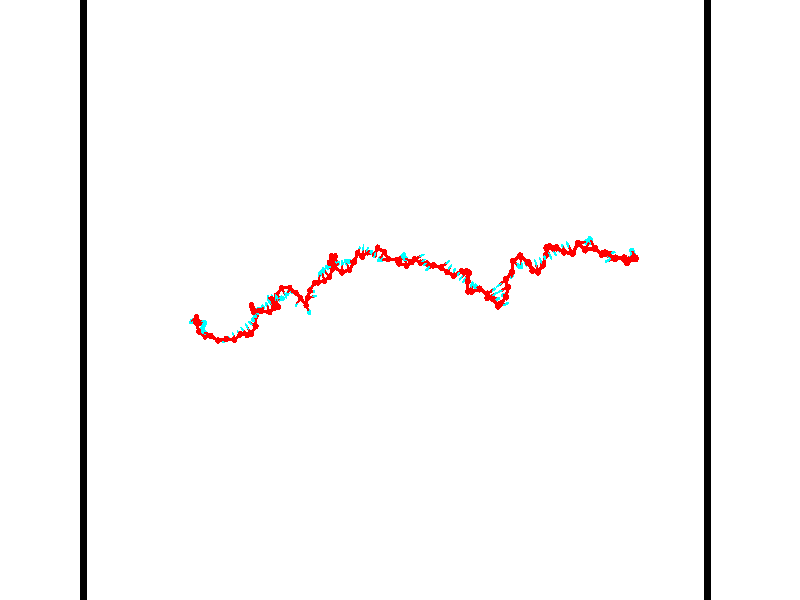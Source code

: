 // switches for output
#declare DRAW_BASES = 1; // possible values are 0, 1; only relevant for DNA ribbons
#declare DRAW_BASES_TYPE = 3; // possible values are 1, 2, 3; only relevant for DNA ribbons
#declare DRAW_FOG = 0; // set to 1 to enable fog

#include "colors.inc"

#include "transforms.inc"
background { rgb <1, 1, 1>}

#default {
   normal{
       ripples 0.25
       frequency 0.20
       turbulence 0.2
       lambda 5
   }
	finish {
		phong 0.1
		phong_size 40.
	}
}

// original window dimensions: 1024x640


// camera settings

camera {
	sky <-0, 1, 0>
	up <-0, 1, 0>
	right 1.6 * <0.99995, 0, 0.00999983>
	location <54.4867, 55, 106.329>
	look_at <55, 55, 55.0001>
	direction <0.513302, 0, -51.3289>
	angle 67.0682
}


# declare cpy_camera_pos = <54.4867, 55, 106.329>;
# if (DRAW_FOG = 1)
fog {
	fog_type 2
	up vnormalize(cpy_camera_pos)
	color rgbt<1,1,1,0.3>
	distance 1e-5
	fog_alt 3e-3
	fog_offset 88
}
# end


// LIGHTS

# declare lum = 6;
global_settings {
	ambient_light rgb lum * <0.05, 0.05, 0.05>
	max_trace_level 15
}# declare cpy_direct_light_amount = 0.25;
light_source
{	1000 * <-0.98995, -1, 1.00995>,
	rgb lum * cpy_direct_light_amount
	parallel
}

light_source
{	1000 * <0.98995, 1, -1.00995>,
	rgb lum * cpy_direct_light_amount
	parallel
}

// strand 0

// nucleotide -1

// particle -1
sphere {
	<36.408222, 53.200405, 49.676365> 0.250000
	pigment { color rgbt <1,0,0,0> }
	no_shadow
}
cylinder {
	<36.036552, 53.322376, 49.592785>,  <35.813553, 53.395557, 49.542637>, 0.100000
	pigment { color rgbt <1,0,0,0> }
	no_shadow
}
cylinder {
	<36.036552, 53.322376, 49.592785>,  <36.408222, 53.200405, 49.676365>, 0.100000
	pigment { color rgbt <1,0,0,0> }
	no_shadow
}

// particle -1
sphere {
	<36.036552, 53.322376, 49.592785> 0.100000
	pigment { color rgbt <1,0,0,0> }
	no_shadow
}
sphere {
	0, 1
	scale<0.080000,0.200000,0.300000>
	matrix <-0.278746, -0.206730, 0.937850,
		0.242781, 0.929667, 0.277085,
		-0.929171, 0.304928, -0.208951,
		35.757801, 53.413857, 49.530098>
	pigment { color rgbt <0,1,1,0> }
	no_shadow
}
cylinder {
	<36.183693, 53.694626, 50.219357>,  <36.408222, 53.200405, 49.676365>, 0.130000
	pigment { color rgbt <1,0,0,0> }
	no_shadow
}

// nucleotide -1

// particle -1
sphere {
	<36.183693, 53.694626, 50.219357> 0.250000
	pigment { color rgbt <1,0,0,0> }
	no_shadow
}
cylinder {
	<35.877563, 53.487679, 50.066200>,  <35.693886, 53.363510, 49.974304>, 0.100000
	pigment { color rgbt <1,0,0,0> }
	no_shadow
}
cylinder {
	<35.877563, 53.487679, 50.066200>,  <36.183693, 53.694626, 50.219357>, 0.100000
	pigment { color rgbt <1,0,0,0> }
	no_shadow
}

// particle -1
sphere {
	<35.877563, 53.487679, 50.066200> 0.100000
	pigment { color rgbt <1,0,0,0> }
	no_shadow
}
sphere {
	0, 1
	scale<0.080000,0.200000,0.300000>
	matrix <-0.406104, -0.073385, 0.910876,
		-0.499359, 0.852609, -0.153943,
		-0.765324, -0.517370, -0.382893,
		35.647964, 53.332466, 49.951332>
	pigment { color rgbt <0,1,1,0> }
	no_shadow
}
cylinder {
	<36.316822, 53.282104, 50.756550>,  <36.183693, 53.694626, 50.219357>, 0.130000
	pigment { color rgbt <1,0,0,0> }
	no_shadow
}

// nucleotide -1

// particle -1
sphere {
	<36.316822, 53.282104, 50.756550> 0.250000
	pigment { color rgbt <1,0,0,0> }
	no_shadow
}
cylinder {
	<36.707619, 53.294685, 50.672173>,  <36.942097, 53.302235, 50.621544>, 0.100000
	pigment { color rgbt <1,0,0,0> }
	no_shadow
}
cylinder {
	<36.707619, 53.294685, 50.672173>,  <36.316822, 53.282104, 50.756550>, 0.100000
	pigment { color rgbt <1,0,0,0> }
	no_shadow
}

// particle -1
sphere {
	<36.707619, 53.294685, 50.672173> 0.100000
	pigment { color rgbt <1,0,0,0> }
	no_shadow
}
sphere {
	0, 1
	scale<0.080000,0.200000,0.300000>
	matrix <0.192653, -0.554482, 0.809590,
		-0.091501, -0.831602, -0.547783,
		0.976992, 0.031454, -0.210946,
		37.000717, 53.304123, 50.608891>
	pigment { color rgbt <0,1,1,0> }
	no_shadow
}
cylinder {
	<36.560699, 52.596375, 50.684937>,  <36.316822, 53.282104, 50.756550>, 0.130000
	pigment { color rgbt <1,0,0,0> }
	no_shadow
}

// nucleotide -1

// particle -1
sphere {
	<36.560699, 52.596375, 50.684937> 0.250000
	pigment { color rgbt <1,0,0,0> }
	no_shadow
}
cylinder {
	<36.848484, 52.853874, 50.789215>,  <37.021152, 53.008373, 50.851784>, 0.100000
	pigment { color rgbt <1,0,0,0> }
	no_shadow
}
cylinder {
	<36.848484, 52.853874, 50.789215>,  <36.560699, 52.596375, 50.684937>, 0.100000
	pigment { color rgbt <1,0,0,0> }
	no_shadow
}

// particle -1
sphere {
	<36.848484, 52.853874, 50.789215> 0.100000
	pigment { color rgbt <1,0,0,0> }
	no_shadow
}
sphere {
	0, 1
	scale<0.080000,0.200000,0.300000>
	matrix <0.153381, -0.513353, 0.844359,
		0.677387, -0.567496, -0.468076,
		0.719459, 0.643752, 0.260695,
		37.064323, 53.047001, 50.867424>
	pigment { color rgbt <0,1,1,0> }
	no_shadow
}
cylinder {
	<37.192158, 52.217926, 50.842766>,  <36.560699, 52.596375, 50.684937>, 0.130000
	pigment { color rgbt <1,0,0,0> }
	no_shadow
}

// nucleotide -1

// particle -1
sphere {
	<37.192158, 52.217926, 50.842766> 0.250000
	pigment { color rgbt <1,0,0,0> }
	no_shadow
}
cylinder {
	<37.123074, 52.554012, 51.048374>,  <37.081623, 52.755665, 51.171738>, 0.100000
	pigment { color rgbt <1,0,0,0> }
	no_shadow
}
cylinder {
	<37.123074, 52.554012, 51.048374>,  <37.192158, 52.217926, 50.842766>, 0.100000
	pigment { color rgbt <1,0,0,0> }
	no_shadow
}

// particle -1
sphere {
	<37.123074, 52.554012, 51.048374> 0.100000
	pigment { color rgbt <1,0,0,0> }
	no_shadow
}
sphere {
	0, 1
	scale<0.080000,0.200000,0.300000>
	matrix <0.046979, -0.514241, 0.856358,
		0.983852, 0.172047, 0.049340,
		-0.172706, 0.840212, 0.514019,
		37.071262, 52.806076, 51.202579>
	pigment { color rgbt <0,1,1,0> }
	no_shadow
}
cylinder {
	<37.848999, 52.263531, 51.285694>,  <37.192158, 52.217926, 50.842766>, 0.130000
	pigment { color rgbt <1,0,0,0> }
	no_shadow
}

// nucleotide -1

// particle -1
sphere {
	<37.848999, 52.263531, 51.285694> 0.250000
	pigment { color rgbt <1,0,0,0> }
	no_shadow
}
cylinder {
	<37.517384, 52.457161, 51.397671>,  <37.318413, 52.573338, 51.464855>, 0.100000
	pigment { color rgbt <1,0,0,0> }
	no_shadow
}
cylinder {
	<37.517384, 52.457161, 51.397671>,  <37.848999, 52.263531, 51.285694>, 0.100000
	pigment { color rgbt <1,0,0,0> }
	no_shadow
}

// particle -1
sphere {
	<37.517384, 52.457161, 51.397671> 0.100000
	pigment { color rgbt <1,0,0,0> }
	no_shadow
}
sphere {
	0, 1
	scale<0.080000,0.200000,0.300000>
	matrix <0.103307, -0.359409, 0.927444,
		0.549564, 0.797808, 0.247956,
		-0.829040, 0.484074, 0.279937,
		37.268673, 52.602383, 51.481651>
	pigment { color rgbt <0,1,1,0> }
	no_shadow
}
cylinder {
	<38.552402, 51.935215, 51.458038>,  <37.848999, 52.263531, 51.285694>, 0.130000
	pigment { color rgbt <1,0,0,0> }
	no_shadow
}

// nucleotide -1

// particle -1
sphere {
	<38.552402, 51.935215, 51.458038> 0.250000
	pigment { color rgbt <1,0,0,0> }
	no_shadow
}
cylinder {
	<38.694447, 51.910782, 51.084908>,  <38.779675, 51.896122, 50.861031>, 0.100000
	pigment { color rgbt <1,0,0,0> }
	no_shadow
}
cylinder {
	<38.694447, 51.910782, 51.084908>,  <38.552402, 51.935215, 51.458038>, 0.100000
	pigment { color rgbt <1,0,0,0> }
	no_shadow
}

// particle -1
sphere {
	<38.694447, 51.910782, 51.084908> 0.100000
	pigment { color rgbt <1,0,0,0> }
	no_shadow
}
sphere {
	0, 1
	scale<0.080000,0.200000,0.300000>
	matrix <0.906418, 0.266624, 0.327595,
		0.228702, -0.961863, 0.150052,
		0.355109, -0.061088, -0.932826,
		38.800980, 51.892456, 50.805061>
	pigment { color rgbt <0,1,1,0> }
	no_shadow
}
cylinder {
	<39.262306, 52.054226, 51.444344>,  <38.552402, 51.935215, 51.458038>, 0.130000
	pigment { color rgbt <1,0,0,0> }
	no_shadow
}

// nucleotide -1

// particle -1
sphere {
	<39.262306, 52.054226, 51.444344> 0.250000
	pigment { color rgbt <1,0,0,0> }
	no_shadow
}
cylinder {
	<39.277946, 52.078217, 51.045372>,  <39.287331, 52.092609, 50.805988>, 0.100000
	pigment { color rgbt <1,0,0,0> }
	no_shadow
}
cylinder {
	<39.277946, 52.078217, 51.045372>,  <39.262306, 52.054226, 51.444344>, 0.100000
	pigment { color rgbt <1,0,0,0> }
	no_shadow
}

// particle -1
sphere {
	<39.277946, 52.078217, 51.045372> 0.100000
	pigment { color rgbt <1,0,0,0> }
	no_shadow
}
sphere {
	0, 1
	scale<0.080000,0.200000,0.300000>
	matrix <0.902583, 0.426171, 0.061011,
		0.428737, -0.902652, -0.037470,
		0.039103, 0.059977, -0.997434,
		39.289677, 52.096210, 50.746143>
	pigment { color rgbt <0,1,1,0> }
	no_shadow
}
cylinder {
	<39.973866, 51.985504, 51.229412>,  <39.262306, 52.054226, 51.444344>, 0.130000
	pigment { color rgbt <1,0,0,0> }
	no_shadow
}

// nucleotide -1

// particle -1
sphere {
	<39.973866, 51.985504, 51.229412> 0.250000
	pigment { color rgbt <1,0,0,0> }
	no_shadow
}
cylinder {
	<39.835091, 52.168381, 50.901848>,  <39.751827, 52.278107, 50.705311>, 0.100000
	pigment { color rgbt <1,0,0,0> }
	no_shadow
}
cylinder {
	<39.835091, 52.168381, 50.901848>,  <39.973866, 51.985504, 51.229412>, 0.100000
	pigment { color rgbt <1,0,0,0> }
	no_shadow
}

// particle -1
sphere {
	<39.835091, 52.168381, 50.901848> 0.100000
	pigment { color rgbt <1,0,0,0> }
	no_shadow
}
sphere {
	0, 1
	scale<0.080000,0.200000,0.300000>
	matrix <0.842648, 0.535318, -0.058125,
		0.411802, -0.710219, -0.570971,
		-0.346933, 0.457192, -0.818910,
		39.731010, 52.305538, 50.656174>
	pigment { color rgbt <0,1,1,0> }
	no_shadow
}
cylinder {
	<40.487637, 52.394882, 51.218281>,  <39.973866, 51.985504, 51.229412>, 0.130000
	pigment { color rgbt <1,0,0,0> }
	no_shadow
}

// nucleotide -1

// particle -1
sphere {
	<40.487637, 52.394882, 51.218281> 0.250000
	pigment { color rgbt <1,0,0,0> }
	no_shadow
}
cylinder {
	<40.305386, 52.453278, 50.867035>,  <40.196033, 52.488316, 50.656288>, 0.100000
	pigment { color rgbt <1,0,0,0> }
	no_shadow
}
cylinder {
	<40.305386, 52.453278, 50.867035>,  <40.487637, 52.394882, 51.218281>, 0.100000
	pigment { color rgbt <1,0,0,0> }
	no_shadow
}

// particle -1
sphere {
	<40.305386, 52.453278, 50.867035> 0.100000
	pigment { color rgbt <1,0,0,0> }
	no_shadow
}
sphere {
	0, 1
	scale<0.080000,0.200000,0.300000>
	matrix <0.737624, 0.614132, -0.280631,
		0.498312, -0.775584, -0.387498,
		-0.455628, 0.145986, -0.878118,
		40.168697, 52.497074, 50.603600>
	pigment { color rgbt <0,1,1,0> }
	no_shadow
}
cylinder {
	<40.984077, 52.313107, 50.670193>,  <40.487637, 52.394882, 51.218281>, 0.130000
	pigment { color rgbt <1,0,0,0> }
	no_shadow
}

// nucleotide -1

// particle -1
sphere {
	<40.984077, 52.313107, 50.670193> 0.250000
	pigment { color rgbt <1,0,0,0> }
	no_shadow
}
cylinder {
	<40.696072, 52.551544, 50.528061>,  <40.523270, 52.694607, 50.442783>, 0.100000
	pigment { color rgbt <1,0,0,0> }
	no_shadow
}
cylinder {
	<40.696072, 52.551544, 50.528061>,  <40.984077, 52.313107, 50.670193>, 0.100000
	pigment { color rgbt <1,0,0,0> }
	no_shadow
}

// particle -1
sphere {
	<40.696072, 52.551544, 50.528061> 0.100000
	pigment { color rgbt <1,0,0,0> }
	no_shadow
}
sphere {
	0, 1
	scale<0.080000,0.200000,0.300000>
	matrix <0.693858, 0.627272, -0.353682,
		0.012062, -0.501203, -0.865245,
		-0.720011, 0.596091, -0.355330,
		40.480068, 52.730373, 50.421463>
	pigment { color rgbt <0,1,1,0> }
	no_shadow
}
cylinder {
	<41.202007, 52.375122, 50.040112>,  <40.984077, 52.313107, 50.670193>, 0.130000
	pigment { color rgbt <1,0,0,0> }
	no_shadow
}

// nucleotide -1

// particle -1
sphere {
	<41.202007, 52.375122, 50.040112> 0.250000
	pigment { color rgbt <1,0,0,0> }
	no_shadow
}
cylinder {
	<41.018700, 52.700909, 50.182449>,  <40.908714, 52.896381, 50.267853>, 0.100000
	pigment { color rgbt <1,0,0,0> }
	no_shadow
}
cylinder {
	<41.018700, 52.700909, 50.182449>,  <41.202007, 52.375122, 50.040112>, 0.100000
	pigment { color rgbt <1,0,0,0> }
	no_shadow
}

// particle -1
sphere {
	<41.018700, 52.700909, 50.182449> 0.100000
	pigment { color rgbt <1,0,0,0> }
	no_shadow
}
sphere {
	0, 1
	scale<0.080000,0.200000,0.300000>
	matrix <0.865444, 0.500101, -0.030098,
		-0.202474, 0.294172, -0.934060,
		-0.458270, 0.814470, 0.355847,
		40.881218, 52.945251, 50.289204>
	pigment { color rgbt <0,1,1,0> }
	no_shadow
}
cylinder {
	<41.576813, 52.964706, 49.794277>,  <41.202007, 52.375122, 50.040112>, 0.130000
	pigment { color rgbt <1,0,0,0> }
	no_shadow
}

// nucleotide -1

// particle -1
sphere {
	<41.576813, 52.964706, 49.794277> 0.250000
	pigment { color rgbt <1,0,0,0> }
	no_shadow
}
cylinder {
	<41.366871, 53.106178, 50.103970>,  <41.240906, 53.191063, 50.289783>, 0.100000
	pigment { color rgbt <1,0,0,0> }
	no_shadow
}
cylinder {
	<41.366871, 53.106178, 50.103970>,  <41.576813, 52.964706, 49.794277>, 0.100000
	pigment { color rgbt <1,0,0,0> }
	no_shadow
}

// particle -1
sphere {
	<41.366871, 53.106178, 50.103970> 0.100000
	pigment { color rgbt <1,0,0,0> }
	no_shadow
}
sphere {
	0, 1
	scale<0.080000,0.200000,0.300000>
	matrix <0.743893, 0.632677, 0.215273,
		-0.413700, 0.688932, -0.595168,
		-0.524858, 0.353683, 0.774230,
		41.209415, 53.212284, 50.336239>
	pigment { color rgbt <0,1,1,0> }
	no_shadow
}
cylinder {
	<41.578106, 53.748161, 49.750984>,  <41.576813, 52.964706, 49.794277>, 0.130000
	pigment { color rgbt <1,0,0,0> }
	no_shadow
}

// nucleotide -1

// particle -1
sphere {
	<41.578106, 53.748161, 49.750984> 0.250000
	pigment { color rgbt <1,0,0,0> }
	no_shadow
}
cylinder {
	<41.516758, 53.599995, 50.117432>,  <41.479950, 53.511093, 50.337299>, 0.100000
	pigment { color rgbt <1,0,0,0> }
	no_shadow
}
cylinder {
	<41.516758, 53.599995, 50.117432>,  <41.578106, 53.748161, 49.750984>, 0.100000
	pigment { color rgbt <1,0,0,0> }
	no_shadow
}

// particle -1
sphere {
	<41.516758, 53.599995, 50.117432> 0.100000
	pigment { color rgbt <1,0,0,0> }
	no_shadow
}
sphere {
	0, 1
	scale<0.080000,0.200000,0.300000>
	matrix <0.745845, 0.564760, 0.353216,
		-0.648224, 0.737452, 0.189661,
		-0.153367, -0.370420, 0.916116,
		41.470749, 53.488869, 50.392265>
	pigment { color rgbt <0,1,1,0> }
	no_shadow
}
cylinder {
	<41.390331, 54.311344, 50.154167>,  <41.578106, 53.748161, 49.750984>, 0.130000
	pigment { color rgbt <1,0,0,0> }
	no_shadow
}

// nucleotide -1

// particle -1
sphere {
	<41.390331, 54.311344, 50.154167> 0.250000
	pigment { color rgbt <1,0,0,0> }
	no_shadow
}
cylinder {
	<41.538746, 54.029305, 50.395885>,  <41.627796, 53.860081, 50.540916>, 0.100000
	pigment { color rgbt <1,0,0,0> }
	no_shadow
}
cylinder {
	<41.538746, 54.029305, 50.395885>,  <41.390331, 54.311344, 50.154167>, 0.100000
	pigment { color rgbt <1,0,0,0> }
	no_shadow
}

// particle -1
sphere {
	<41.538746, 54.029305, 50.395885> 0.100000
	pigment { color rgbt <1,0,0,0> }
	no_shadow
}
sphere {
	0, 1
	scale<0.080000,0.200000,0.300000>
	matrix <0.472772, 0.703528, 0.530599,
		-0.799260, 0.088819, 0.594386,
		0.371040, -0.705095, 0.604293,
		41.650059, 53.817776, 50.577175>
	pigment { color rgbt <0,1,1,0> }
	no_shadow
}
cylinder {
	<41.415375, 54.579288, 50.826702>,  <41.390331, 54.311344, 50.154167>, 0.130000
	pigment { color rgbt <1,0,0,0> }
	no_shadow
}

// nucleotide -1

// particle -1
sphere {
	<41.415375, 54.579288, 50.826702> 0.250000
	pigment { color rgbt <1,0,0,0> }
	no_shadow
}
cylinder {
	<41.684063, 54.296997, 50.736599>,  <41.845276, 54.127621, 50.682537>, 0.100000
	pigment { color rgbt <1,0,0,0> }
	no_shadow
}
cylinder {
	<41.684063, 54.296997, 50.736599>,  <41.415375, 54.579288, 50.826702>, 0.100000
	pigment { color rgbt <1,0,0,0> }
	no_shadow
}

// particle -1
sphere {
	<41.684063, 54.296997, 50.736599> 0.100000
	pigment { color rgbt <1,0,0,0> }
	no_shadow
}
sphere {
	0, 1
	scale<0.080000,0.200000,0.300000>
	matrix <0.662891, 0.436866, 0.608050,
		-0.330712, -0.557758, 0.761272,
		0.671718, -0.705729, -0.225256,
		41.885578, 54.085278, 50.669022>
	pigment { color rgbt <0,1,1,0> }
	no_shadow
}
cylinder {
	<41.742489, 54.133656, 51.400833>,  <41.415375, 54.579288, 50.826702>, 0.130000
	pigment { color rgbt <1,0,0,0> }
	no_shadow
}

// nucleotide -1

// particle -1
sphere {
	<41.742489, 54.133656, 51.400833> 0.250000
	pigment { color rgbt <1,0,0,0> }
	no_shadow
}
cylinder {
	<41.950470, 54.237461, 51.075306>,  <42.075260, 54.299744, 50.879990>, 0.100000
	pigment { color rgbt <1,0,0,0> }
	no_shadow
}
cylinder {
	<41.950470, 54.237461, 51.075306>,  <41.742489, 54.133656, 51.400833>, 0.100000
	pigment { color rgbt <1,0,0,0> }
	no_shadow
}

// particle -1
sphere {
	<41.950470, 54.237461, 51.075306> 0.100000
	pigment { color rgbt <1,0,0,0> }
	no_shadow
}
sphere {
	0, 1
	scale<0.080000,0.200000,0.300000>
	matrix <0.616927, 0.544871, 0.567905,
		0.590804, -0.797352, 0.123209,
		0.519954, 0.259510, -0.813820,
		42.106457, 54.315315, 50.831161>
	pigment { color rgbt <0,1,1,0> }
	no_shadow
}
cylinder {
	<42.454975, 54.154278, 51.542049>,  <41.742489, 54.133656, 51.400833>, 0.130000
	pigment { color rgbt <1,0,0,0> }
	no_shadow
}

// nucleotide -1

// particle -1
sphere {
	<42.454975, 54.154278, 51.542049> 0.250000
	pigment { color rgbt <1,0,0,0> }
	no_shadow
}
cylinder {
	<42.473766, 54.328289, 51.182373>,  <42.485043, 54.432697, 50.966568>, 0.100000
	pigment { color rgbt <1,0,0,0> }
	no_shadow
}
cylinder {
	<42.473766, 54.328289, 51.182373>,  <42.454975, 54.154278, 51.542049>, 0.100000
	pigment { color rgbt <1,0,0,0> }
	no_shadow
}

// particle -1
sphere {
	<42.473766, 54.328289, 51.182373> 0.100000
	pigment { color rgbt <1,0,0,0> }
	no_shadow
}
sphere {
	0, 1
	scale<0.080000,0.200000,0.300000>
	matrix <0.844373, 0.463658, 0.268431,
		0.533692, -0.771863, -0.345544,
		0.046978, 0.435027, -0.899191,
		42.487862, 54.458797, 50.912617>
	pigment { color rgbt <0,1,1,0> }
	no_shadow
}
cylinder {
	<43.178112, 54.076595, 51.357594>,  <42.454975, 54.154278, 51.542049>, 0.130000
	pigment { color rgbt <1,0,0,0> }
	no_shadow
}

// nucleotide -1

// particle -1
sphere {
	<43.178112, 54.076595, 51.357594> 0.250000
	pigment { color rgbt <1,0,0,0> }
	no_shadow
}
cylinder {
	<43.007797, 54.380257, 51.160660>,  <42.905609, 54.562454, 51.042500>, 0.100000
	pigment { color rgbt <1,0,0,0> }
	no_shadow
}
cylinder {
	<43.007797, 54.380257, 51.160660>,  <43.178112, 54.076595, 51.357594>, 0.100000
	pigment { color rgbt <1,0,0,0> }
	no_shadow
}

// particle -1
sphere {
	<43.007797, 54.380257, 51.160660> 0.100000
	pigment { color rgbt <1,0,0,0> }
	no_shadow
}
sphere {
	0, 1
	scale<0.080000,0.200000,0.300000>
	matrix <0.669555, 0.630341, 0.392894,
		0.608605, -0.162356, -0.776685,
		-0.425788, 0.759151, -0.492335,
		42.880062, 54.608002, 51.012959>
	pigment { color rgbt <0,1,1,0> }
	no_shadow
}
cylinder {
	<43.571457, 54.427921, 50.828785>,  <43.178112, 54.076595, 51.357594>, 0.130000
	pigment { color rgbt <1,0,0,0> }
	no_shadow
}

// nucleotide -1

// particle -1
sphere {
	<43.571457, 54.427921, 50.828785> 0.250000
	pigment { color rgbt <1,0,0,0> }
	no_shadow
}
cylinder {
	<43.319950, 54.680862, 51.009796>,  <43.169044, 54.832626, 51.118404>, 0.100000
	pigment { color rgbt <1,0,0,0> }
	no_shadow
}
cylinder {
	<43.319950, 54.680862, 51.009796>,  <43.571457, 54.427921, 50.828785>, 0.100000
	pigment { color rgbt <1,0,0,0> }
	no_shadow
}

// particle -1
sphere {
	<43.319950, 54.680862, 51.009796> 0.100000
	pigment { color rgbt <1,0,0,0> }
	no_shadow
}
sphere {
	0, 1
	scale<0.080000,0.200000,0.300000>
	matrix <0.770400, 0.585562, 0.252191,
		-0.105510, 0.507197, -0.855347,
		-0.628769, 0.632351, 0.452528,
		43.131321, 54.870567, 51.145554>
	pigment { color rgbt <0,1,1,0> }
	no_shadow
}
cylinder {
	<43.184994, 55.067944, 50.515701>,  <43.571457, 54.427921, 50.828785>, 0.130000
	pigment { color rgbt <1,0,0,0> }
	no_shadow
}

// nucleotide -1

// particle -1
sphere {
	<43.184994, 55.067944, 50.515701> 0.250000
	pigment { color rgbt <1,0,0,0> }
	no_shadow
}
cylinder {
	<42.945484, 55.126869, 50.200798>,  <42.801781, 55.162224, 50.011856>, 0.100000
	pigment { color rgbt <1,0,0,0> }
	no_shadow
}
cylinder {
	<42.945484, 55.126869, 50.200798>,  <43.184994, 55.067944, 50.515701>, 0.100000
	pigment { color rgbt <1,0,0,0> }
	no_shadow
}

// particle -1
sphere {
	<42.945484, 55.126869, 50.200798> 0.100000
	pigment { color rgbt <1,0,0,0> }
	no_shadow
}
sphere {
	0, 1
	scale<0.080000,0.200000,0.300000>
	matrix <0.798858, 0.039337, -0.600232,
		-0.057455, -0.988307, -0.141238,
		-0.598770, 0.147315, -0.787256,
		42.765854, 55.171062, 49.964622>
	pigment { color rgbt <0,1,1,0> }
	no_shadow
}
cylinder {
	<43.230614, 54.542446, 49.901630>,  <43.184994, 55.067944, 50.515701>, 0.130000
	pigment { color rgbt <1,0,0,0> }
	no_shadow
}

// nucleotide -1

// particle -1
sphere {
	<43.230614, 54.542446, 49.901630> 0.250000
	pigment { color rgbt <1,0,0,0> }
	no_shadow
}
cylinder {
	<43.121037, 54.902802, 49.766960>,  <43.055290, 55.119015, 49.686157>, 0.100000
	pigment { color rgbt <1,0,0,0> }
	no_shadow
}
cylinder {
	<43.121037, 54.902802, 49.766960>,  <43.230614, 54.542446, 49.901630>, 0.100000
	pigment { color rgbt <1,0,0,0> }
	no_shadow
}

// particle -1
sphere {
	<43.121037, 54.902802, 49.766960> 0.100000
	pigment { color rgbt <1,0,0,0> }
	no_shadow
}
sphere {
	0, 1
	scale<0.080000,0.200000,0.300000>
	matrix <0.803310, 0.021845, -0.595160,
		-0.528819, -0.433497, -0.729678,
		-0.273940, 0.900890, -0.336680,
		43.038853, 55.173069, 49.665955>
	pigment { color rgbt <0,1,1,0> }
	no_shadow
}
cylinder {
	<43.580666, 54.466812, 49.322685>,  <43.230614, 54.542446, 49.901630>, 0.130000
	pigment { color rgbt <1,0,0,0> }
	no_shadow
}

// nucleotide -1

// particle -1
sphere {
	<43.580666, 54.466812, 49.322685> 0.250000
	pigment { color rgbt <1,0,0,0> }
	no_shadow
}
cylinder {
	<43.480522, 54.853706, 49.339558>,  <43.420437, 55.085842, 49.349682>, 0.100000
	pigment { color rgbt <1,0,0,0> }
	no_shadow
}
cylinder {
	<43.480522, 54.853706, 49.339558>,  <43.580666, 54.466812, 49.322685>, 0.100000
	pigment { color rgbt <1,0,0,0> }
	no_shadow
}

// particle -1
sphere {
	<43.480522, 54.853706, 49.339558> 0.100000
	pigment { color rgbt <1,0,0,0> }
	no_shadow
}
sphere {
	0, 1
	scale<0.080000,0.200000,0.300000>
	matrix <0.589258, 0.186802, -0.786054,
		-0.768176, -0.171943, -0.616718,
		-0.250360, 0.967234, 0.042178,
		43.405415, 55.143875, 49.352211>
	pigment { color rgbt <0,1,1,0> }
	no_shadow
}
cylinder {
	<43.113400, 54.819321, 48.779034>,  <43.580666, 54.466812, 49.322685>, 0.130000
	pigment { color rgbt <1,0,0,0> }
	no_shadow
}

// nucleotide -1

// particle -1
sphere {
	<43.113400, 54.819321, 48.779034> 0.250000
	pigment { color rgbt <1,0,0,0> }
	no_shadow
}
cylinder {
	<43.464348, 54.976013, 48.889862>,  <43.674915, 55.070026, 48.956360>, 0.100000
	pigment { color rgbt <1,0,0,0> }
	no_shadow
}
cylinder {
	<43.464348, 54.976013, 48.889862>,  <43.113400, 54.819321, 48.779034>, 0.100000
	pigment { color rgbt <1,0,0,0> }
	no_shadow
}

// particle -1
sphere {
	<43.464348, 54.976013, 48.889862> 0.100000
	pigment { color rgbt <1,0,0,0> }
	no_shadow
}
sphere {
	0, 1
	scale<0.080000,0.200000,0.300000>
	matrix <0.264304, 0.087371, -0.960474,
		-0.400452, 0.915924, -0.026878,
		0.877372, 0.391727, 0.277070,
		43.727558, 55.093533, 48.972984>
	pigment { color rgbt <0,1,1,0> }
	no_shadow
}
cylinder {
	<43.206287, 55.352543, 48.281849>,  <43.113400, 54.819321, 48.779034>, 0.130000
	pigment { color rgbt <1,0,0,0> }
	no_shadow
}

// nucleotide -1

// particle -1
sphere {
	<43.206287, 55.352543, 48.281849> 0.250000
	pigment { color rgbt <1,0,0,0> }
	no_shadow
}
cylinder {
	<43.552341, 55.242256, 48.449429>,  <43.759975, 55.176083, 48.549976>, 0.100000
	pigment { color rgbt <1,0,0,0> }
	no_shadow
}
cylinder {
	<43.552341, 55.242256, 48.449429>,  <43.206287, 55.352543, 48.281849>, 0.100000
	pigment { color rgbt <1,0,0,0> }
	no_shadow
}

// particle -1
sphere {
	<43.552341, 55.242256, 48.449429> 0.100000
	pigment { color rgbt <1,0,0,0> }
	no_shadow
}
sphere {
	0, 1
	scale<0.080000,0.200000,0.300000>
	matrix <0.451836, 0.065909, -0.889663,
		0.217684, 0.958976, 0.181599,
		0.865135, -0.275719, 0.418952,
		43.811882, 55.159542, 48.575115>
	pigment { color rgbt <0,1,1,0> }
	no_shadow
}
cylinder {
	<43.694843, 55.973557, 48.284565>,  <43.206287, 55.352543, 48.281849>, 0.130000
	pigment { color rgbt <1,0,0,0> }
	no_shadow
}

// nucleotide -1

// particle -1
sphere {
	<43.694843, 55.973557, 48.284565> 0.250000
	pigment { color rgbt <1,0,0,0> }
	no_shadow
}
cylinder {
	<43.908276, 55.635262, 48.286354>,  <44.036335, 55.432285, 48.287430>, 0.100000
	pigment { color rgbt <1,0,0,0> }
	no_shadow
}
cylinder {
	<43.908276, 55.635262, 48.286354>,  <43.694843, 55.973557, 48.284565>, 0.100000
	pigment { color rgbt <1,0,0,0> }
	no_shadow
}

// particle -1
sphere {
	<43.908276, 55.635262, 48.286354> 0.100000
	pigment { color rgbt <1,0,0,0> }
	no_shadow
}
sphere {
	0, 1
	scale<0.080000,0.200000,0.300000>
	matrix <0.658271, 0.411970, -0.630048,
		0.531011, 0.339128, 0.776543,
		0.533579, -0.845738, 0.004477,
		44.068348, 55.381538, 48.287697>
	pigment { color rgbt <0,1,1,0> }
	no_shadow
}
cylinder {
	<44.528980, 55.976429, 48.514896>,  <43.694843, 55.973557, 48.284565>, 0.130000
	pigment { color rgbt <1,0,0,0> }
	no_shadow
}

// nucleotide -1

// particle -1
sphere {
	<44.528980, 55.976429, 48.514896> 0.250000
	pigment { color rgbt <1,0,0,0> }
	no_shadow
}
cylinder {
	<44.376381, 55.731983, 48.237480>,  <44.284821, 55.585316, 48.071030>, 0.100000
	pigment { color rgbt <1,0,0,0> }
	no_shadow
}
cylinder {
	<44.376381, 55.731983, 48.237480>,  <44.528980, 55.976429, 48.514896>, 0.100000
	pigment { color rgbt <1,0,0,0> }
	no_shadow
}

// particle -1
sphere {
	<44.376381, 55.731983, 48.237480> 0.100000
	pigment { color rgbt <1,0,0,0> }
	no_shadow
}
sphere {
	0, 1
	scale<0.080000,0.200000,0.300000>
	matrix <0.657380, 0.348105, -0.668337,
		0.649856, -0.710888, 0.268934,
		-0.381495, -0.611115, -0.693542,
		44.261932, 55.548649, 48.029419>
	pigment { color rgbt <0,1,1,0> }
	no_shadow
}
cylinder {
	<45.087364, 55.577129, 48.309685>,  <44.528980, 55.976429, 48.514896>, 0.130000
	pigment { color rgbt <1,0,0,0> }
	no_shadow
}

// nucleotide -1

// particle -1
sphere {
	<45.087364, 55.577129, 48.309685> 0.250000
	pigment { color rgbt <1,0,0,0> }
	no_shadow
}
cylinder {
	<44.784645, 55.632206, 48.054092>,  <44.603012, 55.665253, 47.900738>, 0.100000
	pigment { color rgbt <1,0,0,0> }
	no_shadow
}
cylinder {
	<44.784645, 55.632206, 48.054092>,  <45.087364, 55.577129, 48.309685>, 0.100000
	pigment { color rgbt <1,0,0,0> }
	no_shadow
}

// particle -1
sphere {
	<44.784645, 55.632206, 48.054092> 0.100000
	pigment { color rgbt <1,0,0,0> }
	no_shadow
}
sphere {
	0, 1
	scale<0.080000,0.200000,0.300000>
	matrix <0.620493, 0.458720, -0.636054,
		0.205537, -0.877848, -0.432593,
		-0.756798, 0.137688, -0.638983,
		44.557606, 55.673512, 47.862396>
	pigment { color rgbt <0,1,1,0> }
	no_shadow
}
cylinder {
	<45.587418, 55.154274, 48.671345>,  <45.087364, 55.577129, 48.309685>, 0.130000
	pigment { color rgbt <1,0,0,0> }
	no_shadow
}

// nucleotide -1

// particle -1
sphere {
	<45.587418, 55.154274, 48.671345> 0.250000
	pigment { color rgbt <1,0,0,0> }
	no_shadow
}
cylinder {
	<45.345184, 54.871414, 48.525352>,  <45.199844, 54.701698, 48.437759>, 0.100000
	pigment { color rgbt <1,0,0,0> }
	no_shadow
}
cylinder {
	<45.345184, 54.871414, 48.525352>,  <45.587418, 55.154274, 48.671345>, 0.100000
	pigment { color rgbt <1,0,0,0> }
	no_shadow
}

// particle -1
sphere {
	<45.345184, 54.871414, 48.525352> 0.100000
	pigment { color rgbt <1,0,0,0> }
	no_shadow
}
sphere {
	0, 1
	scale<0.080000,0.200000,0.300000>
	matrix <-0.766529, 0.395150, 0.506251,
		-0.213774, 0.586343, -0.781347,
		-0.605586, -0.707148, -0.364976,
		45.163509, 54.659271, 48.415859>
	pigment { color rgbt <0,1,1,0> }
	no_shadow
}
cylinder {
	<46.098072, 54.590881, 48.601250>,  <45.587418, 55.154274, 48.671345>, 0.130000
	pigment { color rgbt <1,0,0,0> }
	no_shadow
}

// nucleotide -1

// particle -1
sphere {
	<46.098072, 54.590881, 48.601250> 0.250000
	pigment { color rgbt <1,0,0,0> }
	no_shadow
}
cylinder {
	<46.276348, 54.274563, 48.769066>,  <46.383312, 54.084774, 48.869755>, 0.100000
	pigment { color rgbt <1,0,0,0> }
	no_shadow
}
cylinder {
	<46.276348, 54.274563, 48.769066>,  <46.098072, 54.590881, 48.601250>, 0.100000
	pigment { color rgbt <1,0,0,0> }
	no_shadow
}

// particle -1
sphere {
	<46.276348, 54.274563, 48.769066> 0.100000
	pigment { color rgbt <1,0,0,0> }
	no_shadow
}
sphere {
	0, 1
	scale<0.080000,0.200000,0.300000>
	matrix <0.000627, -0.468382, -0.883526,
		0.895189, 0.394038, -0.208256,
		0.445686, -0.790792, 0.419537,
		46.410053, 54.037327, 48.894928>
	pigment { color rgbt <0,1,1,0> }
	no_shadow
}
cylinder {
	<46.129837, 55.157497, 48.045597>,  <46.098072, 54.590881, 48.601250>, 0.130000
	pigment { color rgbt <1,0,0,0> }
	no_shadow
}

// nucleotide -1

// particle -1
sphere {
	<46.129837, 55.157497, 48.045597> 0.250000
	pigment { color rgbt <1,0,0,0> }
	no_shadow
}
cylinder {
	<46.499268, 55.238461, 47.915344>,  <46.720924, 55.287037, 47.837193>, 0.100000
	pigment { color rgbt <1,0,0,0> }
	no_shadow
}
cylinder {
	<46.499268, 55.238461, 47.915344>,  <46.129837, 55.157497, 48.045597>, 0.100000
	pigment { color rgbt <1,0,0,0> }
	no_shadow
}

// particle -1
sphere {
	<46.499268, 55.238461, 47.915344> 0.100000
	pigment { color rgbt <1,0,0,0> }
	no_shadow
}
sphere {
	0, 1
	scale<0.080000,0.200000,0.300000>
	matrix <-0.327020, 0.859226, -0.393433,
		0.200159, 0.469854, 0.859752,
		0.923577, 0.202407, -0.325633,
		46.776340, 55.299183, 47.817654>
	pigment { color rgbt <0,1,1,0> }
	no_shadow
}
cylinder {
	<46.407825, 55.759075, 48.258278>,  <46.129837, 55.157497, 48.045597>, 0.130000
	pigment { color rgbt <1,0,0,0> }
	no_shadow
}

// nucleotide -1

// particle -1
sphere {
	<46.407825, 55.759075, 48.258278> 0.250000
	pigment { color rgbt <1,0,0,0> }
	no_shadow
}
cylinder {
	<46.529419, 55.704826, 47.881088>,  <46.602375, 55.672279, 47.654774>, 0.100000
	pigment { color rgbt <1,0,0,0> }
	no_shadow
}
cylinder {
	<46.529419, 55.704826, 47.881088>,  <46.407825, 55.759075, 48.258278>, 0.100000
	pigment { color rgbt <1,0,0,0> }
	no_shadow
}

// particle -1
sphere {
	<46.529419, 55.704826, 47.881088> 0.100000
	pigment { color rgbt <1,0,0,0> }
	no_shadow
}
sphere {
	0, 1
	scale<0.080000,0.200000,0.300000>
	matrix <-0.413879, 0.872729, -0.258938,
		0.858077, 0.468991, 0.209167,
		0.303985, -0.135619, -0.942974,
		46.620613, 55.664143, 47.598194>
	pigment { color rgbt <0,1,1,0> }
	no_shadow
}
cylinder {
	<46.806347, 56.390602, 47.992050>,  <46.407825, 55.759075, 48.258278>, 0.130000
	pigment { color rgbt <1,0,0,0> }
	no_shadow
}

// nucleotide -1

// particle -1
sphere {
	<46.806347, 56.390602, 47.992050> 0.250000
	pigment { color rgbt <1,0,0,0> }
	no_shadow
}
cylinder {
	<46.589180, 56.193398, 47.720116>,  <46.458878, 56.075073, 47.556953>, 0.100000
	pigment { color rgbt <1,0,0,0> }
	no_shadow
}
cylinder {
	<46.589180, 56.193398, 47.720116>,  <46.806347, 56.390602, 47.992050>, 0.100000
	pigment { color rgbt <1,0,0,0> }
	no_shadow
}

// particle -1
sphere {
	<46.589180, 56.193398, 47.720116> 0.100000
	pigment { color rgbt <1,0,0,0> }
	no_shadow
}
sphere {
	0, 1
	scale<0.080000,0.200000,0.300000>
	matrix <-0.421792, 0.860105, -0.286898,
		0.726174, 0.130986, -0.674918,
		-0.542921, -0.493013, -0.679835,
		46.426304, 56.045494, 47.516167>
	pigment { color rgbt <0,1,1,0> }
	no_shadow
}
cylinder {
	<47.239712, 56.375671, 48.597931>,  <46.806347, 56.390602, 47.992050>, 0.130000
	pigment { color rgbt <1,0,0,0> }
	no_shadow
}

// nucleotide -1

// particle -1
sphere {
	<47.239712, 56.375671, 48.597931> 0.250000
	pigment { color rgbt <1,0,0,0> }
	no_shadow
}
cylinder {
	<47.339199, 56.762878, 48.611130>,  <47.398891, 56.995201, 48.619049>, 0.100000
	pigment { color rgbt <1,0,0,0> }
	no_shadow
}
cylinder {
	<47.339199, 56.762878, 48.611130>,  <47.239712, 56.375671, 48.597931>, 0.100000
	pigment { color rgbt <1,0,0,0> }
	no_shadow
}

// particle -1
sphere {
	<47.339199, 56.762878, 48.611130> 0.100000
	pigment { color rgbt <1,0,0,0> }
	no_shadow
}
sphere {
	0, 1
	scale<0.080000,0.200000,0.300000>
	matrix <0.602314, -0.181259, 0.777408,
		0.758522, -0.173481, -0.628131,
		0.248720, 0.968013, 0.032999,
		47.413815, 57.053284, 48.621029>
	pigment { color rgbt <0,1,1,0> }
	no_shadow
}
cylinder {
	<47.883705, 56.516796, 48.845280>,  <47.239712, 56.375671, 48.597931>, 0.130000
	pigment { color rgbt <1,0,0,0> }
	no_shadow
}

// nucleotide -1

// particle -1
sphere {
	<47.883705, 56.516796, 48.845280> 0.250000
	pigment { color rgbt <1,0,0,0> }
	no_shadow
}
cylinder {
	<47.763515, 56.887978, 48.933479>,  <47.691402, 57.110687, 48.986401>, 0.100000
	pigment { color rgbt <1,0,0,0> }
	no_shadow
}
cylinder {
	<47.763515, 56.887978, 48.933479>,  <47.883705, 56.516796, 48.845280>, 0.100000
	pigment { color rgbt <1,0,0,0> }
	no_shadow
}

// particle -1
sphere {
	<47.763515, 56.887978, 48.933479> 0.100000
	pigment { color rgbt <1,0,0,0> }
	no_shadow
}
sphere {
	0, 1
	scale<0.080000,0.200000,0.300000>
	matrix <0.582831, -0.004363, 0.812582,
		0.754997, 0.372678, -0.539527,
		-0.300478, 0.927950, 0.220502,
		47.673370, 57.166363, 48.999630>
	pigment { color rgbt <0,1,1,0> }
	no_shadow
}
cylinder {
	<48.378223, 56.816929, 49.260780>,  <47.883705, 56.516796, 48.845280>, 0.130000
	pigment { color rgbt <1,0,0,0> }
	no_shadow
}

// nucleotide -1

// particle -1
sphere {
	<48.378223, 56.816929, 49.260780> 0.250000
	pigment { color rgbt <1,0,0,0> }
	no_shadow
}
cylinder {
	<48.109894, 57.105473, 49.329647>,  <47.948898, 57.278599, 49.370968>, 0.100000
	pigment { color rgbt <1,0,0,0> }
	no_shadow
}
cylinder {
	<48.109894, 57.105473, 49.329647>,  <48.378223, 56.816929, 49.260780>, 0.100000
	pigment { color rgbt <1,0,0,0> }
	no_shadow
}

// particle -1
sphere {
	<48.109894, 57.105473, 49.329647> 0.100000
	pigment { color rgbt <1,0,0,0> }
	no_shadow
}
sphere {
	0, 1
	scale<0.080000,0.200000,0.300000>
	matrix <0.490373, 0.257284, 0.832670,
		0.556359, 0.642997, -0.526326,
		-0.670820, 0.721359, 0.172166,
		47.908649, 57.321880, 49.381298>
	pigment { color rgbt <0,1,1,0> }
	no_shadow
}
cylinder {
	<48.678791, 57.468803, 49.060394>,  <48.378223, 56.816929, 49.260780>, 0.130000
	pigment { color rgbt <1,0,0,0> }
	no_shadow
}

// nucleotide -1

// particle -1
sphere {
	<48.678791, 57.468803, 49.060394> 0.250000
	pigment { color rgbt <1,0,0,0> }
	no_shadow
}
cylinder {
	<48.416649, 57.526100, 49.357040>,  <48.259365, 57.560478, 49.535027>, 0.100000
	pigment { color rgbt <1,0,0,0> }
	no_shadow
}
cylinder {
	<48.416649, 57.526100, 49.357040>,  <48.678791, 57.468803, 49.060394>, 0.100000
	pigment { color rgbt <1,0,0,0> }
	no_shadow
}

// particle -1
sphere {
	<48.416649, 57.526100, 49.357040> 0.100000
	pigment { color rgbt <1,0,0,0> }
	no_shadow
}
sphere {
	0, 1
	scale<0.080000,0.200000,0.300000>
	matrix <0.750548, 0.013290, 0.660682,
		0.084784, 0.989598, -0.116222,
		-0.655354, 0.143246, 0.741614,
		48.220043, 57.569073, 49.579525>
	pigment { color rgbt <0,1,1,0> }
	no_shadow
}
cylinder {
	<49.038101, 57.940556, 49.498993>,  <48.678791, 57.468803, 49.060394>, 0.130000
	pigment { color rgbt <1,0,0,0> }
	no_shadow
}

// nucleotide -1

// particle -1
sphere {
	<49.038101, 57.940556, 49.498993> 0.250000
	pigment { color rgbt <1,0,0,0> }
	no_shadow
}
cylinder {
	<48.726326, 57.809990, 49.712883>,  <48.539261, 57.731651, 49.841217>, 0.100000
	pigment { color rgbt <1,0,0,0> }
	no_shadow
}
cylinder {
	<48.726326, 57.809990, 49.712883>,  <49.038101, 57.940556, 49.498993>, 0.100000
	pigment { color rgbt <1,0,0,0> }
	no_shadow
}

// particle -1
sphere {
	<48.726326, 57.809990, 49.712883> 0.100000
	pigment { color rgbt <1,0,0,0> }
	no_shadow
}
sphere {
	0, 1
	scale<0.080000,0.200000,0.300000>
	matrix <0.520594, 0.137339, 0.842686,
		-0.348500, 0.935197, 0.062879,
		-0.779442, -0.326411, 0.534720,
		48.492493, 57.712067, 49.873299>
	pigment { color rgbt <0,1,1,0> }
	no_shadow
}
cylinder {
	<49.002251, 58.397652, 50.064201>,  <49.038101, 57.940556, 49.498993>, 0.130000
	pigment { color rgbt <1,0,0,0> }
	no_shadow
}

// nucleotide -1

// particle -1
sphere {
	<49.002251, 58.397652, 50.064201> 0.250000
	pigment { color rgbt <1,0,0,0> }
	no_shadow
}
cylinder {
	<48.853954, 58.032272, 50.131325>,  <48.764977, 57.813046, 50.171600>, 0.100000
	pigment { color rgbt <1,0,0,0> }
	no_shadow
}
cylinder {
	<48.853954, 58.032272, 50.131325>,  <49.002251, 58.397652, 50.064201>, 0.100000
	pigment { color rgbt <1,0,0,0> }
	no_shadow
}

// particle -1
sphere {
	<48.853954, 58.032272, 50.131325> 0.100000
	pigment { color rgbt <1,0,0,0> }
	no_shadow
}
sphere {
	0, 1
	scale<0.080000,0.200000,0.300000>
	matrix <0.520512, -0.054717, 0.852099,
		-0.769169, 0.403254, 0.495748,
		-0.370738, -0.913451, 0.167812,
		48.742733, 57.758236, 50.181667>
	pigment { color rgbt <0,1,1,0> }
	no_shadow
}
cylinder {
	<48.749123, 58.336430, 50.753071>,  <49.002251, 58.397652, 50.064201>, 0.130000
	pigment { color rgbt <1,0,0,0> }
	no_shadow
}

// nucleotide -1

// particle -1
sphere {
	<48.749123, 58.336430, 50.753071> 0.250000
	pigment { color rgbt <1,0,0,0> }
	no_shadow
}
cylinder {
	<48.897530, 57.985863, 50.630280>,  <48.986572, 57.775520, 50.556606>, 0.100000
	pigment { color rgbt <1,0,0,0> }
	no_shadow
}
cylinder {
	<48.897530, 57.985863, 50.630280>,  <48.749123, 58.336430, 50.753071>, 0.100000
	pigment { color rgbt <1,0,0,0> }
	no_shadow
}

// particle -1
sphere {
	<48.897530, 57.985863, 50.630280> 0.100000
	pigment { color rgbt <1,0,0,0> }
	no_shadow
}
sphere {
	0, 1
	scale<0.080000,0.200000,0.300000>
	matrix <0.546828, -0.060987, 0.835021,
		-0.750550, -0.477670, 0.456624,
		0.371016, -0.876420, -0.306977,
		49.008835, 57.722939, 50.538185>
	pigment { color rgbt <0,1,1,0> }
	no_shadow
}
cylinder {
	<48.604568, 57.821873, 51.290432>,  <48.749123, 58.336430, 50.753071>, 0.130000
	pigment { color rgbt <1,0,0,0> }
	no_shadow
}

// nucleotide -1

// particle -1
sphere {
	<48.604568, 57.821873, 51.290432> 0.250000
	pigment { color rgbt <1,0,0,0> }
	no_shadow
}
cylinder {
	<48.922550, 57.783436, 51.050827>,  <49.113338, 57.760372, 50.907066>, 0.100000
	pigment { color rgbt <1,0,0,0> }
	no_shadow
}
cylinder {
	<48.922550, 57.783436, 51.050827>,  <48.604568, 57.821873, 51.290432>, 0.100000
	pigment { color rgbt <1,0,0,0> }
	no_shadow
}

// particle -1
sphere {
	<48.922550, 57.783436, 51.050827> 0.100000
	pigment { color rgbt <1,0,0,0> }
	no_shadow
}
sphere {
	0, 1
	scale<0.080000,0.200000,0.300000>
	matrix <0.606426, 0.153653, 0.780153,
		0.017071, -0.983441, 0.180421,
		0.794956, -0.096094, -0.599008,
		49.161037, 57.754608, 50.871124>
	pigment { color rgbt <0,1,1,0> }
	no_shadow
}
cylinder {
	<49.056446, 57.480511, 51.736839>,  <48.604568, 57.821873, 51.290432>, 0.130000
	pigment { color rgbt <1,0,0,0> }
	no_shadow
}

// nucleotide -1

// particle -1
sphere {
	<49.056446, 57.480511, 51.736839> 0.250000
	pigment { color rgbt <1,0,0,0> }
	no_shadow
}
cylinder {
	<49.246017, 57.650700, 51.428459>,  <49.359760, 57.752811, 51.243431>, 0.100000
	pigment { color rgbt <1,0,0,0> }
	no_shadow
}
cylinder {
	<49.246017, 57.650700, 51.428459>,  <49.056446, 57.480511, 51.736839>, 0.100000
	pigment { color rgbt <1,0,0,0> }
	no_shadow
}

// particle -1
sphere {
	<49.246017, 57.650700, 51.428459> 0.100000
	pigment { color rgbt <1,0,0,0> }
	no_shadow
}
sphere {
	0, 1
	scale<0.080000,0.200000,0.300000>
	matrix <0.826917, 0.085873, 0.555728,
		0.302649, -0.900889, -0.311131,
		0.473931, 0.425470, -0.770950,
		49.388195, 57.778339, 51.197174>
	pigment { color rgbt <0,1,1,0> }
	no_shadow
}
cylinder {
	<49.774582, 57.098137, 51.481121>,  <49.056446, 57.480511, 51.736839>, 0.130000
	pigment { color rgbt <1,0,0,0> }
	no_shadow
}

// nucleotide -1

// particle -1
sphere {
	<49.774582, 57.098137, 51.481121> 0.250000
	pigment { color rgbt <1,0,0,0> }
	no_shadow
}
cylinder {
	<49.779064, 57.485676, 51.382156>,  <49.781754, 57.718201, 51.322777>, 0.100000
	pigment { color rgbt <1,0,0,0> }
	no_shadow
}
cylinder {
	<49.779064, 57.485676, 51.382156>,  <49.774582, 57.098137, 51.481121>, 0.100000
	pigment { color rgbt <1,0,0,0> }
	no_shadow
}

// particle -1
sphere {
	<49.779064, 57.485676, 51.382156> 0.100000
	pigment { color rgbt <1,0,0,0> }
	no_shadow
}
sphere {
	0, 1
	scale<0.080000,0.200000,0.300000>
	matrix <0.915197, 0.089745, 0.392887,
		0.402851, -0.230829, -0.885680,
		0.011204, 0.968846, -0.247408,
		49.782425, 57.776329, 51.307934>
	pigment { color rgbt <0,1,1,0> }
	no_shadow
}
cylinder {
	<50.408813, 57.293701, 51.260872>,  <49.774582, 57.098137, 51.481121>, 0.130000
	pigment { color rgbt <1,0,0,0> }
	no_shadow
}

// nucleotide -1

// particle -1
sphere {
	<50.408813, 57.293701, 51.260872> 0.250000
	pigment { color rgbt <1,0,0,0> }
	no_shadow
}
cylinder {
	<50.252888, 57.618355, 51.434902>,  <50.159332, 57.813148, 51.539322>, 0.100000
	pigment { color rgbt <1,0,0,0> }
	no_shadow
}
cylinder {
	<50.252888, 57.618355, 51.434902>,  <50.408813, 57.293701, 51.260872>, 0.100000
	pigment { color rgbt <1,0,0,0> }
	no_shadow
}

// particle -1
sphere {
	<50.252888, 57.618355, 51.434902> 0.100000
	pigment { color rgbt <1,0,0,0> }
	no_shadow
}
sphere {
	0, 1
	scale<0.080000,0.200000,0.300000>
	matrix <0.760154, 0.016913, 0.649523,
		0.519817, 0.583920, -0.623561,
		-0.389816, 0.811635, 0.435077,
		50.135944, 57.861847, 51.565426>
	pigment { color rgbt <0,1,1,0> }
	no_shadow
}
cylinder {
	<50.912090, 57.925369, 51.394268>,  <50.408813, 57.293701, 51.260872>, 0.130000
	pigment { color rgbt <1,0,0,0> }
	no_shadow
}

// nucleotide -1

// particle -1
sphere {
	<50.912090, 57.925369, 51.394268> 0.250000
	pigment { color rgbt <1,0,0,0> }
	no_shadow
}
cylinder {
	<50.636482, 57.902588, 51.683266>,  <50.471115, 57.888920, 51.856667>, 0.100000
	pigment { color rgbt <1,0,0,0> }
	no_shadow
}
cylinder {
	<50.636482, 57.902588, 51.683266>,  <50.912090, 57.925369, 51.394268>, 0.100000
	pigment { color rgbt <1,0,0,0> }
	no_shadow
}

// particle -1
sphere {
	<50.636482, 57.902588, 51.683266> 0.100000
	pigment { color rgbt <1,0,0,0> }
	no_shadow
}
sphere {
	0, 1
	scale<0.080000,0.200000,0.300000>
	matrix <0.723802, -0.003371, 0.690000,
		-0.036864, 0.998371, 0.043547,
		-0.689023, -0.056956, 0.722498,
		50.429775, 57.885502, 51.900017>
	pigment { color rgbt <0,1,1,0> }
	no_shadow
}
cylinder {
	<51.157532, 58.570545, 51.154263>,  <50.912090, 57.925369, 51.394268>, 0.130000
	pigment { color rgbt <1,0,0,0> }
	no_shadow
}

// nucleotide -1

// particle -1
sphere {
	<51.157532, 58.570545, 51.154263> 0.250000
	pigment { color rgbt <1,0,0,0> }
	no_shadow
}
cylinder {
	<51.239510, 58.774590, 50.820129>,  <51.288696, 58.897015, 50.619648>, 0.100000
	pigment { color rgbt <1,0,0,0> }
	no_shadow
}
cylinder {
	<51.239510, 58.774590, 50.820129>,  <51.157532, 58.570545, 51.154263>, 0.100000
	pigment { color rgbt <1,0,0,0> }
	no_shadow
}

// particle -1
sphere {
	<51.239510, 58.774590, 50.820129> 0.100000
	pigment { color rgbt <1,0,0,0> }
	no_shadow
}
sphere {
	0, 1
	scale<0.080000,0.200000,0.300000>
	matrix <0.978774, -0.106375, 0.175175,
		0.000500, -0.853504, -0.521085,
		0.204943, 0.510112, -0.835334,
		51.300991, 58.927624, 50.569530>
	pigment { color rgbt <0,1,1,0> }
	no_shadow
}
cylinder {
	<51.547749, 58.321293, 50.525845>,  <51.157532, 58.570545, 51.154263>, 0.130000
	pigment { color rgbt <1,0,0,0> }
	no_shadow
}

// nucleotide -1

// particle -1
sphere {
	<51.547749, 58.321293, 50.525845> 0.250000
	pigment { color rgbt <1,0,0,0> }
	no_shadow
}
cylinder {
	<51.610466, 58.704472, 50.621979>,  <51.648094, 58.934380, 50.679657>, 0.100000
	pigment { color rgbt <1,0,0,0> }
	no_shadow
}
cylinder {
	<51.610466, 58.704472, 50.621979>,  <51.547749, 58.321293, 50.525845>, 0.100000
	pigment { color rgbt <1,0,0,0> }
	no_shadow
}

// particle -1
sphere {
	<51.610466, 58.704472, 50.621979> 0.100000
	pigment { color rgbt <1,0,0,0> }
	no_shadow
}
sphere {
	0, 1
	scale<0.080000,0.200000,0.300000>
	matrix <0.970039, -0.195094, 0.144782,
		0.185581, 0.210432, -0.959832,
		0.156791, 0.957944, 0.240333,
		51.657505, 58.991856, 50.694080>
	pigment { color rgbt <0,1,1,0> }
	no_shadow
}
cylinder {
	<52.011314, 58.694790, 50.024632>,  <51.547749, 58.321293, 50.525845>, 0.130000
	pigment { color rgbt <1,0,0,0> }
	no_shadow
}

// nucleotide -1

// particle -1
sphere {
	<52.011314, 58.694790, 50.024632> 0.250000
	pigment { color rgbt <1,0,0,0> }
	no_shadow
}
cylinder {
	<52.027084, 58.805779, 50.408600>,  <52.036545, 58.872372, 50.638981>, 0.100000
	pigment { color rgbt <1,0,0,0> }
	no_shadow
}
cylinder {
	<52.027084, 58.805779, 50.408600>,  <52.011314, 58.694790, 50.024632>, 0.100000
	pigment { color rgbt <1,0,0,0> }
	no_shadow
}

// particle -1
sphere {
	<52.027084, 58.805779, 50.408600> 0.100000
	pigment { color rgbt <1,0,0,0> }
	no_shadow
}
sphere {
	0, 1
	scale<0.080000,0.200000,0.300000>
	matrix <0.908874, -0.409141, 0.080938,
		0.415203, 0.869261, -0.268313,
		0.039421, 0.277469, 0.959926,
		52.038910, 58.889019, 50.696579>
	pigment { color rgbt <0,1,1,0> }
	no_shadow
}
cylinder {
	<52.698658, 58.509434, 50.225525>,  <52.011314, 58.694790, 50.024632>, 0.130000
	pigment { color rgbt <1,0,0,0> }
	no_shadow
}

// nucleotide -1

// particle -1
sphere {
	<52.698658, 58.509434, 50.225525> 0.250000
	pigment { color rgbt <1,0,0,0> }
	no_shadow
}
cylinder {
	<52.538078, 58.597298, 50.581184>,  <52.441730, 58.650017, 50.794582>, 0.100000
	pigment { color rgbt <1,0,0,0> }
	no_shadow
}
cylinder {
	<52.538078, 58.597298, 50.581184>,  <52.698658, 58.509434, 50.225525>, 0.100000
	pigment { color rgbt <1,0,0,0> }
	no_shadow
}

// particle -1
sphere {
	<52.538078, 58.597298, 50.581184> 0.100000
	pigment { color rgbt <1,0,0,0> }
	no_shadow
}
sphere {
	0, 1
	scale<0.080000,0.200000,0.300000>
	matrix <0.727076, -0.513928, 0.455234,
		0.556956, 0.829233, 0.046606,
		-0.401447, 0.219659, 0.889151,
		52.417645, 58.663197, 50.847931>
	pigment { color rgbt <0,1,1,0> }
	no_shadow
}
cylinder {
	<52.977814, 59.014729, 50.765297>,  <52.698658, 58.509434, 50.225525>, 0.130000
	pigment { color rgbt <1,0,0,0> }
	no_shadow
}

// nucleotide -1

// particle -1
sphere {
	<52.977814, 59.014729, 50.765297> 0.250000
	pigment { color rgbt <1,0,0,0> }
	no_shadow
}
cylinder {
	<52.834789, 58.683792, 50.938568>,  <52.748974, 58.485229, 51.042530>, 0.100000
	pigment { color rgbt <1,0,0,0> }
	no_shadow
}
cylinder {
	<52.834789, 58.683792, 50.938568>,  <52.977814, 59.014729, 50.765297>, 0.100000
	pigment { color rgbt <1,0,0,0> }
	no_shadow
}

// particle -1
sphere {
	<52.834789, 58.683792, 50.938568> 0.100000
	pigment { color rgbt <1,0,0,0> }
	no_shadow
}
sphere {
	0, 1
	scale<0.080000,0.200000,0.300000>
	matrix <0.933495, -0.303178, 0.191495,
		-0.027102, 0.472845, 0.880729,
		-0.357566, -0.827346, 0.433181,
		52.727520, 58.435589, 51.068523>
	pigment { color rgbt <0,1,1,0> }
	no_shadow
}
cylinder {
	<53.600182, 58.650234, 50.974079>,  <52.977814, 59.014729, 50.765297>, 0.130000
	pigment { color rgbt <1,0,0,0> }
	no_shadow
}

// nucleotide -1

// particle -1
sphere {
	<53.600182, 58.650234, 50.974079> 0.250000
	pigment { color rgbt <1,0,0,0> }
	no_shadow
}
cylinder {
	<53.354393, 58.358833, 50.852943>,  <53.206921, 58.183994, 50.780262>, 0.100000
	pigment { color rgbt <1,0,0,0> }
	no_shadow
}
cylinder {
	<53.354393, 58.358833, 50.852943>,  <53.600182, 58.650234, 50.974079>, 0.100000
	pigment { color rgbt <1,0,0,0> }
	no_shadow
}

// particle -1
sphere {
	<53.354393, 58.358833, 50.852943> 0.100000
	pigment { color rgbt <1,0,0,0> }
	no_shadow
}
sphere {
	0, 1
	scale<0.080000,0.200000,0.300000>
	matrix <0.426006, 0.016703, -0.904566,
		0.664034, -0.684843, 0.300082,
		-0.614473, -0.728500, -0.302839,
		53.170052, 58.140282, 50.762093>
	pigment { color rgbt <0,1,1,0> }
	no_shadow
}
cylinder {
	<53.950760, 58.144085, 50.639671>,  <53.600182, 58.650234, 50.974079>, 0.130000
	pigment { color rgbt <1,0,0,0> }
	no_shadow
}

// nucleotide -1

// particle -1
sphere {
	<53.950760, 58.144085, 50.639671> 0.250000
	pigment { color rgbt <1,0,0,0> }
	no_shadow
}
cylinder {
	<53.585148, 58.127102, 50.478298>,  <53.365780, 58.116913, 50.381474>, 0.100000
	pigment { color rgbt <1,0,0,0> }
	no_shadow
}
cylinder {
	<53.585148, 58.127102, 50.478298>,  <53.950760, 58.144085, 50.639671>, 0.100000
	pigment { color rgbt <1,0,0,0> }
	no_shadow
}

// particle -1
sphere {
	<53.585148, 58.127102, 50.478298> 0.100000
	pigment { color rgbt <1,0,0,0> }
	no_shadow
}
sphere {
	0, 1
	scale<0.080000,0.200000,0.300000>
	matrix <0.401132, 0.053528, -0.914455,
		0.060427, -0.997663, -0.031891,
		-0.914025, -0.042465, -0.403429,
		53.310940, 58.114365, 50.357269>
	pigment { color rgbt <0,1,1,0> }
	no_shadow
}
cylinder {
	<54.759918, 58.070541, 50.731857>,  <53.950760, 58.144085, 50.639671>, 0.130000
	pigment { color rgbt <1,0,0,0> }
	no_shadow
}

// nucleotide -1

// particle -1
sphere {
	<54.759918, 58.070541, 50.731857> 0.250000
	pigment { color rgbt <1,0,0,0> }
	no_shadow
}
cylinder {
	<55.086502, 58.272125, 50.844589>,  <55.282452, 58.393074, 50.912228>, 0.100000
	pigment { color rgbt <1,0,0,0> }
	no_shadow
}
cylinder {
	<55.086502, 58.272125, 50.844589>,  <54.759918, 58.070541, 50.731857>, 0.100000
	pigment { color rgbt <1,0,0,0> }
	no_shadow
}

// particle -1
sphere {
	<55.086502, 58.272125, 50.844589> 0.100000
	pigment { color rgbt <1,0,0,0> }
	no_shadow
}
sphere {
	0, 1
	scale<0.080000,0.200000,0.300000>
	matrix <-0.012104, -0.473044, 0.880955,
		0.577281, -0.722673, -0.380120,
		0.816456, 0.503958, 0.281827,
		55.331440, 58.423313, 50.929138>
	pigment { color rgbt <0,1,1,0> }
	no_shadow
}
cylinder {
	<54.938068, 57.778633, 51.429729>,  <54.759918, 58.070541, 50.731857>, 0.130000
	pigment { color rgbt <1,0,0,0> }
	no_shadow
}

// nucleotide -1

// particle -1
sphere {
	<54.938068, 57.778633, 51.429729> 0.250000
	pigment { color rgbt <1,0,0,0> }
	no_shadow
}
cylinder {
	<55.190643, 58.088436, 51.444839>,  <55.342190, 58.274319, 51.453907>, 0.100000
	pigment { color rgbt <1,0,0,0> }
	no_shadow
}
cylinder {
	<55.190643, 58.088436, 51.444839>,  <54.938068, 57.778633, 51.429729>, 0.100000
	pigment { color rgbt <1,0,0,0> }
	no_shadow
}

// particle -1
sphere {
	<55.190643, 58.088436, 51.444839> 0.100000
	pigment { color rgbt <1,0,0,0> }
	no_shadow
}
sphere {
	0, 1
	scale<0.080000,0.200000,0.300000>
	matrix <0.113801, -0.140750, 0.983483,
		0.767030, -0.616710, -0.177014,
		0.631439, 0.774505, 0.037777,
		55.380074, 58.320789, 51.456173>
	pigment { color rgbt <0,1,1,0> }
	no_shadow
}
cylinder {
	<55.648907, 57.591610, 51.606815>,  <54.938068, 57.778633, 51.429729>, 0.130000
	pigment { color rgbt <1,0,0,0> }
	no_shadow
}

// nucleotide -1

// particle -1
sphere {
	<55.648907, 57.591610, 51.606815> 0.250000
	pigment { color rgbt <1,0,0,0> }
	no_shadow
}
cylinder {
	<55.509888, 57.942871, 51.738304>,  <55.426476, 58.153629, 51.817196>, 0.100000
	pigment { color rgbt <1,0,0,0> }
	no_shadow
}
cylinder {
	<55.509888, 57.942871, 51.738304>,  <55.648907, 57.591610, 51.606815>, 0.100000
	pigment { color rgbt <1,0,0,0> }
	no_shadow
}

// particle -1
sphere {
	<55.509888, 57.942871, 51.738304> 0.100000
	pigment { color rgbt <1,0,0,0> }
	no_shadow
}
sphere {
	0, 1
	scale<0.080000,0.200000,0.300000>
	matrix <0.138339, -0.298714, 0.944263,
		0.927400, 0.373654, -0.017665,
		-0.347550, 0.878153, 0.328719,
		55.405624, 58.206318, 51.836918>
	pigment { color rgbt <0,1,1,0> }
	no_shadow
}
cylinder {
	<56.093910, 57.846210, 52.180573>,  <55.648907, 57.591610, 51.606815>, 0.130000
	pigment { color rgbt <1,0,0,0> }
	no_shadow
}

// nucleotide -1

// particle -1
sphere {
	<56.093910, 57.846210, 52.180573> 0.250000
	pigment { color rgbt <1,0,0,0> }
	no_shadow
}
cylinder {
	<55.729965, 58.010796, 52.201950>,  <55.511600, 58.109547, 52.214775>, 0.100000
	pigment { color rgbt <1,0,0,0> }
	no_shadow
}
cylinder {
	<55.729965, 58.010796, 52.201950>,  <56.093910, 57.846210, 52.180573>, 0.100000
	pigment { color rgbt <1,0,0,0> }
	no_shadow
}

// particle -1
sphere {
	<55.729965, 58.010796, 52.201950> 0.100000
	pigment { color rgbt <1,0,0,0> }
	no_shadow
}
sphere {
	0, 1
	scale<0.080000,0.200000,0.300000>
	matrix <-0.073495, -0.286585, 0.955232,
		0.408354, 0.865200, 0.290992,
		-0.909860, 0.411459, 0.053441,
		55.457008, 58.134232, 52.217983>
	pigment { color rgbt <0,1,1,0> }
	no_shadow
}
cylinder {
	<56.296513, 58.021484, 52.949081>,  <56.093910, 57.846210, 52.180573>, 0.130000
	pigment { color rgbt <1,0,0,0> }
	no_shadow
}

// nucleotide -1

// particle -1
sphere {
	<56.296513, 58.021484, 52.949081> 0.250000
	pigment { color rgbt <1,0,0,0> }
	no_shadow
}
cylinder {
	<56.652771, 58.154552, 53.073074>,  <56.866524, 58.234394, 53.147469>, 0.100000
	pigment { color rgbt <1,0,0,0> }
	no_shadow
}
cylinder {
	<56.652771, 58.154552, 53.073074>,  <56.296513, 58.021484, 52.949081>, 0.100000
	pigment { color rgbt <1,0,0,0> }
	no_shadow
}

// particle -1
sphere {
	<56.652771, 58.154552, 53.073074> 0.100000
	pigment { color rgbt <1,0,0,0> }
	no_shadow
}
sphere {
	0, 1
	scale<0.080000,0.200000,0.300000>
	matrix <0.317733, -0.942988, 0.099090,
		0.325270, 0.010236, -0.945566,
		0.890643, 0.332668, 0.309978,
		56.919964, 58.254353, 53.166069>
	pigment { color rgbt <0,1,1,0> }
	no_shadow
}
cylinder {
	<56.854111, 57.763077, 52.473797>,  <56.296513, 58.021484, 52.949081>, 0.130000
	pigment { color rgbt <1,0,0,0> }
	no_shadow
}

// nucleotide -1

// particle -1
sphere {
	<56.854111, 57.763077, 52.473797> 0.250000
	pigment { color rgbt <1,0,0,0> }
	no_shadow
}
cylinder {
	<56.977417, 57.845047, 52.845383>,  <57.051399, 57.894230, 53.068336>, 0.100000
	pigment { color rgbt <1,0,0,0> }
	no_shadow
}
cylinder {
	<56.977417, 57.845047, 52.845383>,  <56.854111, 57.763077, 52.473797>, 0.100000
	pigment { color rgbt <1,0,0,0> }
	no_shadow
}

// particle -1
sphere {
	<56.977417, 57.845047, 52.845383> 0.100000
	pigment { color rgbt <1,0,0,0> }
	no_shadow
}
sphere {
	0, 1
	scale<0.080000,0.200000,0.300000>
	matrix <0.407904, -0.910670, 0.065529,
		0.859411, 0.358729, -0.364316,
		0.308265, 0.204923, 0.928967,
		57.069897, 57.906525, 53.124073>
	pigment { color rgbt <0,1,1,0> }
	no_shadow
}
cylinder {
	<57.424644, 57.712646, 52.669861>,  <56.854111, 57.763077, 52.473797>, 0.130000
	pigment { color rgbt <1,0,0,0> }
	no_shadow
}

// nucleotide -1

// particle -1
sphere {
	<57.424644, 57.712646, 52.669861> 0.250000
	pigment { color rgbt <1,0,0,0> }
	no_shadow
}
cylinder {
	<57.291153, 57.645798, 53.040955>,  <57.211056, 57.605690, 53.263611>, 0.100000
	pigment { color rgbt <1,0,0,0> }
	no_shadow
}
cylinder {
	<57.291153, 57.645798, 53.040955>,  <57.424644, 57.712646, 52.669861>, 0.100000
	pigment { color rgbt <1,0,0,0> }
	no_shadow
}

// particle -1
sphere {
	<57.291153, 57.645798, 53.040955> 0.100000
	pigment { color rgbt <1,0,0,0> }
	no_shadow
}
sphere {
	0, 1
	scale<0.080000,0.200000,0.300000>
	matrix <0.620456, -0.779868, 0.082712,
		0.709688, 0.603222, 0.363958,
		-0.333733, -0.167120, 0.927736,
		57.191032, 57.595661, 53.319275>
	pigment { color rgbt <0,1,1,0> }
	no_shadow
}
cylinder {
	<57.951149, 57.541908, 53.062843>,  <57.424644, 57.712646, 52.669861>, 0.130000
	pigment { color rgbt <1,0,0,0> }
	no_shadow
}

// nucleotide -1

// particle -1
sphere {
	<57.951149, 57.541908, 53.062843> 0.250000
	pigment { color rgbt <1,0,0,0> }
	no_shadow
}
cylinder {
	<57.660263, 57.397919, 53.296623>,  <57.485733, 57.311523, 53.436890>, 0.100000
	pigment { color rgbt <1,0,0,0> }
	no_shadow
}
cylinder {
	<57.660263, 57.397919, 53.296623>,  <57.951149, 57.541908, 53.062843>, 0.100000
	pigment { color rgbt <1,0,0,0> }
	no_shadow
}

// particle -1
sphere {
	<57.660263, 57.397919, 53.296623> 0.100000
	pigment { color rgbt <1,0,0,0> }
	no_shadow
}
sphere {
	0, 1
	scale<0.080000,0.200000,0.300000>
	matrix <0.653811, -0.622542, 0.430084,
		0.209025, 0.694882, 0.688075,
		-0.727214, -0.359973, 0.584449,
		57.442101, 57.289928, 53.471958>
	pigment { color rgbt <0,1,1,0> }
	no_shadow
}
cylinder {
	<58.635578, 57.395248, 53.175892>,  <57.951149, 57.541908, 53.062843>, 0.130000
	pigment { color rgbt <1,0,0,0> }
	no_shadow
}

// nucleotide -1

// particle -1
sphere {
	<58.635578, 57.395248, 53.175892> 0.250000
	pigment { color rgbt <1,0,0,0> }
	no_shadow
}
cylinder {
	<58.961250, 57.597225, 53.061256>,  <59.156654, 57.718410, 52.992474>, 0.100000
	pigment { color rgbt <1,0,0,0> }
	no_shadow
}
cylinder {
	<58.961250, 57.597225, 53.061256>,  <58.635578, 57.395248, 53.175892>, 0.100000
	pigment { color rgbt <1,0,0,0> }
	no_shadow
}

// particle -1
sphere {
	<58.961250, 57.597225, 53.061256> 0.100000
	pigment { color rgbt <1,0,0,0> }
	no_shadow
}
sphere {
	0, 1
	scale<0.080000,0.200000,0.300000>
	matrix <0.576510, -0.761618, 0.295930,
		-0.068845, -0.406165, -0.911203,
		0.814185, 0.504944, -0.286591,
		59.205505, 57.748707, 52.975281>
	pigment { color rgbt <0,1,1,0> }
	no_shadow
}
cylinder {
	<59.219391, 57.074837, 52.622559>,  <58.635578, 57.395248, 53.175892>, 0.130000
	pigment { color rgbt <1,0,0,0> }
	no_shadow
}

// nucleotide -1

// particle -1
sphere {
	<59.219391, 57.074837, 52.622559> 0.250000
	pigment { color rgbt <1,0,0,0> }
	no_shadow
}
cylinder {
	<59.337868, 57.271152, 52.950314>,  <59.408955, 57.388943, 53.146969>, 0.100000
	pigment { color rgbt <1,0,0,0> }
	no_shadow
}
cylinder {
	<59.337868, 57.271152, 52.950314>,  <59.219391, 57.074837, 52.622559>, 0.100000
	pigment { color rgbt <1,0,0,0> }
	no_shadow
}

// particle -1
sphere {
	<59.337868, 57.271152, 52.950314> 0.100000
	pigment { color rgbt <1,0,0,0> }
	no_shadow
}
sphere {
	0, 1
	scale<0.080000,0.200000,0.300000>
	matrix <0.621603, -0.750393, 0.224766,
		0.725177, 0.442763, -0.527332,
		0.296189, 0.490786, 0.819391,
		59.426723, 57.418388, 53.196133>
	pigment { color rgbt <0,1,1,0> }
	no_shadow
}
cylinder {
	<59.803436, 56.806583, 52.744831>,  <59.219391, 57.074837, 52.622559>, 0.130000
	pigment { color rgbt <1,0,0,0> }
	no_shadow
}

// nucleotide -1

// particle -1
sphere {
	<59.803436, 56.806583, 52.744831> 0.250000
	pigment { color rgbt <1,0,0,0> }
	no_shadow
}
cylinder {
	<59.797783, 57.000164, 53.094826>,  <59.794392, 57.116310, 53.304821>, 0.100000
	pigment { color rgbt <1,0,0,0> }
	no_shadow
}
cylinder {
	<59.797783, 57.000164, 53.094826>,  <59.803436, 56.806583, 52.744831>, 0.100000
	pigment { color rgbt <1,0,0,0> }
	no_shadow
}

// particle -1
sphere {
	<59.797783, 57.000164, 53.094826> 0.100000
	pigment { color rgbt <1,0,0,0> }
	no_shadow
}
sphere {
	0, 1
	scale<0.080000,0.200000,0.300000>
	matrix <0.673258, -0.642374, 0.366168,
		0.739272, 0.594264, -0.316745,
		-0.014131, 0.483949, 0.874982,
		59.793545, 57.145348, 53.357319>
	pigment { color rgbt <0,1,1,0> }
	no_shadow
}
cylinder {
	<60.483555, 57.152187, 52.750748>,  <59.803436, 56.806583, 52.744831>, 0.130000
	pigment { color rgbt <1,0,0,0> }
	no_shadow
}

// nucleotide -1

// particle -1
sphere {
	<60.483555, 57.152187, 52.750748> 0.250000
	pigment { color rgbt <1,0,0,0> }
	no_shadow
}
cylinder {
	<60.293480, 57.009224, 53.072357>,  <60.179436, 56.923447, 53.265324>, 0.100000
	pigment { color rgbt <1,0,0,0> }
	no_shadow
}
cylinder {
	<60.293480, 57.009224, 53.072357>,  <60.483555, 57.152187, 52.750748>, 0.100000
	pigment { color rgbt <1,0,0,0> }
	no_shadow
}

// particle -1
sphere {
	<60.293480, 57.009224, 53.072357> 0.100000
	pigment { color rgbt <1,0,0,0> }
	no_shadow
}
sphere {
	0, 1
	scale<0.080000,0.200000,0.300000>
	matrix <0.778552, -0.596527, 0.194967,
		0.409939, 0.718620, 0.561725,
		-0.475191, -0.357407, 0.804023,
		60.150921, 56.902000, 53.313564>
	pigment { color rgbt <0,1,1,0> }
	no_shadow
}
cylinder {
	<60.897007, 57.093224, 53.331783>,  <60.483555, 57.152187, 52.750748>, 0.130000
	pigment { color rgbt <1,0,0,0> }
	no_shadow
}

// nucleotide -1

// particle -1
sphere {
	<60.897007, 57.093224, 53.331783> 0.250000
	pigment { color rgbt <1,0,0,0> }
	no_shadow
}
cylinder {
	<60.608635, 56.828697, 53.414658>,  <60.435612, 56.669983, 53.464382>, 0.100000
	pigment { color rgbt <1,0,0,0> }
	no_shadow
}
cylinder {
	<60.608635, 56.828697, 53.414658>,  <60.897007, 57.093224, 53.331783>, 0.100000
	pigment { color rgbt <1,0,0,0> }
	no_shadow
}

// particle -1
sphere {
	<60.608635, 56.828697, 53.414658> 0.100000
	pigment { color rgbt <1,0,0,0> }
	no_shadow
}
sphere {
	0, 1
	scale<0.080000,0.200000,0.300000>
	matrix <0.679127, -0.614628, 0.401272,
		-0.138028, 0.429991, 0.892220,
		-0.720926, -0.661317, 0.207182,
		60.392357, 56.630302, 53.476810>
	pigment { color rgbt <0,1,1,0> }
	no_shadow
}
cylinder {
	<61.030537, 56.962227, 54.012699>,  <60.897007, 57.093224, 53.331783>, 0.130000
	pigment { color rgbt <1,0,0,0> }
	no_shadow
}

// nucleotide -1

// particle -1
sphere {
	<61.030537, 56.962227, 54.012699> 0.250000
	pigment { color rgbt <1,0,0,0> }
	no_shadow
}
cylinder {
	<60.796707, 56.661224, 53.891369>,  <60.656410, 56.480621, 53.818569>, 0.100000
	pigment { color rgbt <1,0,0,0> }
	no_shadow
}
cylinder {
	<60.796707, 56.661224, 53.891369>,  <61.030537, 56.962227, 54.012699>, 0.100000
	pigment { color rgbt <1,0,0,0> }
	no_shadow
}

// particle -1
sphere {
	<60.796707, 56.661224, 53.891369> 0.100000
	pigment { color rgbt <1,0,0,0> }
	no_shadow
}
sphere {
	0, 1
	scale<0.080000,0.200000,0.300000>
	matrix <0.623798, -0.655910, 0.425039,
		-0.518802, 0.059250, 0.852839,
		-0.584569, -0.752510, -0.303328,
		60.621338, 56.435471, 53.800369>
	pigment { color rgbt <0,1,1,0> }
	no_shadow
}
cylinder {
	<60.834862, 56.324524, 54.503601>,  <61.030537, 56.962227, 54.012699>, 0.130000
	pigment { color rgbt <1,0,0,0> }
	no_shadow
}

// nucleotide -1

// particle -1
sphere {
	<60.834862, 56.324524, 54.503601> 0.250000
	pigment { color rgbt <1,0,0,0> }
	no_shadow
}
cylinder {
	<60.881866, 56.229843, 54.117821>,  <60.910069, 56.173035, 53.886353>, 0.100000
	pigment { color rgbt <1,0,0,0> }
	no_shadow
}
cylinder {
	<60.881866, 56.229843, 54.117821>,  <60.834862, 56.324524, 54.503601>, 0.100000
	pigment { color rgbt <1,0,0,0> }
	no_shadow
}

// particle -1
sphere {
	<60.881866, 56.229843, 54.117821> 0.100000
	pigment { color rgbt <1,0,0,0> }
	no_shadow
}
sphere {
	0, 1
	scale<0.080000,0.200000,0.300000>
	matrix <0.617394, -0.743265, 0.257645,
		-0.777827, -0.625722, 0.058792,
		0.117516, -0.236702, -0.964449,
		60.917122, 56.158833, 53.828487>
	pigment { color rgbt <0,1,1,0> }
	no_shadow
}
cylinder {
	<60.868649, 55.626053, 54.363861>,  <60.834862, 56.324524, 54.503601>, 0.130000
	pigment { color rgbt <1,0,0,0> }
	no_shadow
}

// nucleotide -1

// particle -1
sphere {
	<60.868649, 55.626053, 54.363861> 0.250000
	pigment { color rgbt <1,0,0,0> }
	no_shadow
}
cylinder {
	<61.099533, 55.805374, 54.090847>,  <61.238064, 55.912968, 53.927036>, 0.100000
	pigment { color rgbt <1,0,0,0> }
	no_shadow
}
cylinder {
	<61.099533, 55.805374, 54.090847>,  <60.868649, 55.626053, 54.363861>, 0.100000
	pigment { color rgbt <1,0,0,0> }
	no_shadow
}

// particle -1
sphere {
	<61.099533, 55.805374, 54.090847> 0.100000
	pigment { color rgbt <1,0,0,0> }
	no_shadow
}
sphere {
	0, 1
	scale<0.080000,0.200000,0.300000>
	matrix <0.717111, -0.678092, 0.161068,
		-0.390616, -0.582425, -0.712882,
		0.577209, 0.448300, -0.682537,
		61.272697, 55.939865, 53.886086>
	pigment { color rgbt <0,1,1,0> }
	no_shadow
}
cylinder {
	<61.106159, 55.598217, 55.022182>,  <60.868649, 55.626053, 54.363861>, 0.130000
	pigment { color rgbt <1,0,0,0> }
	no_shadow
}

// nucleotide -1

// particle -1
sphere {
	<61.106159, 55.598217, 55.022182> 0.250000
	pigment { color rgbt <1,0,0,0> }
	no_shadow
}
cylinder {
	<61.080940, 55.874718, 55.310127>,  <61.065811, 56.040619, 55.482895>, 0.100000
	pigment { color rgbt <1,0,0,0> }
	no_shadow
}
cylinder {
	<61.080940, 55.874718, 55.310127>,  <61.106159, 55.598217, 55.022182>, 0.100000
	pigment { color rgbt <1,0,0,0> }
	no_shadow
}

// particle -1
sphere {
	<61.080940, 55.874718, 55.310127> 0.100000
	pigment { color rgbt <1,0,0,0> }
	no_shadow
}
sphere {
	0, 1
	scale<0.080000,0.200000,0.300000>
	matrix <0.707420, -0.477832, 0.520800,
		0.703976, 0.542076, -0.458881,
		-0.063045, 0.691253, 0.719858,
		61.062027, 56.082092, 55.526085>
	pigment { color rgbt <0,1,1,0> }
	no_shadow
}
cylinder {
	<61.736317, 55.777927, 55.317047>,  <61.106159, 55.598217, 55.022182>, 0.130000
	pigment { color rgbt <1,0,0,0> }
	no_shadow
}

// nucleotide -1

// particle -1
sphere {
	<61.736317, 55.777927, 55.317047> 0.250000
	pigment { color rgbt <1,0,0,0> }
	no_shadow
}
cylinder {
	<61.491211, 55.883820, 55.614891>,  <61.344147, 55.947353, 55.793598>, 0.100000
	pigment { color rgbt <1,0,0,0> }
	no_shadow
}
cylinder {
	<61.491211, 55.883820, 55.614891>,  <61.736317, 55.777927, 55.317047>, 0.100000
	pigment { color rgbt <1,0,0,0> }
	no_shadow
}

// particle -1
sphere {
	<61.491211, 55.883820, 55.614891> 0.100000
	pigment { color rgbt <1,0,0,0> }
	no_shadow
}
sphere {
	0, 1
	scale<0.080000,0.200000,0.300000>
	matrix <0.678145, -0.307639, 0.667440,
		0.405763, 0.913934, 0.008983,
		-0.612760, 0.264731, 0.744609,
		61.307384, 55.963238, 55.838272>
	pigment { color rgbt <0,1,1,0> }
	no_shadow
}
cylinder {
	<62.326408, 55.415791, 55.751514>,  <61.736317, 55.777927, 55.317047>, 0.130000
	pigment { color rgbt <1,0,0,0> }
	no_shadow
}

// nucleotide -1

// particle -1
sphere {
	<62.326408, 55.415791, 55.751514> 0.250000
	pigment { color rgbt <1,0,0,0> }
	no_shadow
}
cylinder {
	<62.625870, 55.594791, 55.555862>,  <62.805546, 55.702190, 55.438469>, 0.100000
	pigment { color rgbt <1,0,0,0> }
	no_shadow
}
cylinder {
	<62.625870, 55.594791, 55.555862>,  <62.326408, 55.415791, 55.751514>, 0.100000
	pigment { color rgbt <1,0,0,0> }
	no_shadow
}

// particle -1
sphere {
	<62.625870, 55.594791, 55.555862> 0.100000
	pigment { color rgbt <1,0,0,0> }
	no_shadow
}
sphere {
	0, 1
	scale<0.080000,0.200000,0.300000>
	matrix <0.266419, -0.878693, -0.396130,
		-0.607068, 0.166251, -0.777064,
		0.748658, 0.447503, -0.489134,
		62.850468, 55.729042, 55.409122>
	pigment { color rgbt <0,1,1,0> }
	no_shadow
}
cylinder {
	<62.432808, 55.147911, 55.043819>,  <62.326408, 55.415791, 55.751514>, 0.130000
	pigment { color rgbt <1,0,0,0> }
	no_shadow
}

// nucleotide -1

// particle -1
sphere {
	<62.432808, 55.147911, 55.043819> 0.250000
	pigment { color rgbt <1,0,0,0> }
	no_shadow
}
cylinder {
	<62.769714, 55.305748, 55.190727>,  <62.971859, 55.400452, 55.278870>, 0.100000
	pigment { color rgbt <1,0,0,0> }
	no_shadow
}
cylinder {
	<62.769714, 55.305748, 55.190727>,  <62.432808, 55.147911, 55.043819>, 0.100000
	pigment { color rgbt <1,0,0,0> }
	no_shadow
}

// particle -1
sphere {
	<62.769714, 55.305748, 55.190727> 0.100000
	pigment { color rgbt <1,0,0,0> }
	no_shadow
}
sphere {
	0, 1
	scale<0.080000,0.200000,0.300000>
	matrix <0.504813, -0.816346, -0.280610,
		0.189089, 0.421749, -0.886777,
		0.842264, 0.394597, 0.367266,
		63.022392, 55.424126, 55.300907>
	pigment { color rgbt <0,1,1,0> }
	no_shadow
}
cylinder {
	<62.935650, 55.117573, 54.601730>,  <62.432808, 55.147911, 55.043819>, 0.130000
	pigment { color rgbt <1,0,0,0> }
	no_shadow
}

// nucleotide -1

// particle -1
sphere {
	<62.935650, 55.117573, 54.601730> 0.250000
	pigment { color rgbt <1,0,0,0> }
	no_shadow
}
cylinder {
	<63.135132, 55.103760, 54.948162>,  <63.254822, 55.095474, 55.156021>, 0.100000
	pigment { color rgbt <1,0,0,0> }
	no_shadow
}
cylinder {
	<63.135132, 55.103760, 54.948162>,  <62.935650, 55.117573, 54.601730>, 0.100000
	pigment { color rgbt <1,0,0,0> }
	no_shadow
}

// particle -1
sphere {
	<63.135132, 55.103760, 54.948162> 0.100000
	pigment { color rgbt <1,0,0,0> }
	no_shadow
}
sphere {
	0, 1
	scale<0.080000,0.200000,0.300000>
	matrix <0.516712, -0.790405, -0.329043,
		0.695919, 0.611611, -0.376337,
		0.498705, -0.034530, 0.866084,
		63.284744, 55.093399, 55.207989>
	pigment { color rgbt <0,1,1,0> }
	no_shadow
}
cylinder {
	<63.359581, 54.544857, 54.957169>,  <62.935650, 55.117573, 54.601730>, 0.130000
	pigment { color rgbt <1,0,0,0> }
	no_shadow
}

// nucleotide -1

// particle -1
sphere {
	<63.359581, 54.544857, 54.957169> 0.250000
	pigment { color rgbt <1,0,0,0> }
	no_shadow
}
cylinder {
	<63.727043, 54.645687, 55.078842>,  <63.947521, 54.706184, 55.151848>, 0.100000
	pigment { color rgbt <1,0,0,0> }
	no_shadow
}
cylinder {
	<63.727043, 54.645687, 55.078842>,  <63.359581, 54.544857, 54.957169>, 0.100000
	pigment { color rgbt <1,0,0,0> }
	no_shadow
}

// particle -1
sphere {
	<63.727043, 54.645687, 55.078842> 0.100000
	pigment { color rgbt <1,0,0,0> }
	no_shadow
}
sphere {
	0, 1
	scale<0.080000,0.200000,0.300000>
	matrix <-0.335766, 0.903907, 0.264977,
		-0.208164, -0.345559, 0.915018,
		0.918656, 0.252073, 0.304187,
		64.002640, 54.721310, 55.170097>
	pigment { color rgbt <0,1,1,0> }
	no_shadow
}
cylinder {
	<63.408886, 54.720997, 55.738327>,  <63.359581, 54.544857, 54.957169>, 0.130000
	pigment { color rgbt <1,0,0,0> }
	no_shadow
}

// nucleotide -1

// particle -1
sphere {
	<63.408886, 54.720997, 55.738327> 0.250000
	pigment { color rgbt <1,0,0,0> }
	no_shadow
}
cylinder {
	<63.665405, 54.911892, 55.498001>,  <63.819317, 55.026428, 55.353806>, 0.100000
	pigment { color rgbt <1,0,0,0> }
	no_shadow
}
cylinder {
	<63.665405, 54.911892, 55.498001>,  <63.408886, 54.720997, 55.738327>, 0.100000
	pigment { color rgbt <1,0,0,0> }
	no_shadow
}

// particle -1
sphere {
	<63.665405, 54.911892, 55.498001> 0.100000
	pigment { color rgbt <1,0,0,0> }
	no_shadow
}
sphere {
	0, 1
	scale<0.080000,0.200000,0.300000>
	matrix <-0.459106, 0.866061, 0.197889,
		0.614783, 0.148931, 0.774507,
		0.641299, 0.477240, -0.600815,
		63.857796, 55.055065, 55.317757>
	pigment { color rgbt <0,1,1,0> }
	no_shadow
}
cylinder {
	<63.846130, 55.209320, 56.117996>,  <63.408886, 54.720997, 55.738327>, 0.130000
	pigment { color rgbt <1,0,0,0> }
	no_shadow
}

// nucleotide -1

// particle -1
sphere {
	<63.846130, 55.209320, 56.117996> 0.250000
	pigment { color rgbt <1,0,0,0> }
	no_shadow
}
cylinder {
	<63.772758, 55.295902, 55.734436>,  <63.728733, 55.347851, 55.504299>, 0.100000
	pigment { color rgbt <1,0,0,0> }
	no_shadow
}
cylinder {
	<63.772758, 55.295902, 55.734436>,  <63.846130, 55.209320, 56.117996>, 0.100000
	pigment { color rgbt <1,0,0,0> }
	no_shadow
}

// particle -1
sphere {
	<63.772758, 55.295902, 55.734436> 0.100000
	pigment { color rgbt <1,0,0,0> }
	no_shadow
}
sphere {
	0, 1
	scale<0.080000,0.200000,0.300000>
	matrix <-0.495870, 0.821886, 0.280386,
		0.848802, 0.526924, -0.043426,
		-0.183433, 0.216459, -0.958905,
		63.717728, 55.360840, 55.446766>
	pigment { color rgbt <0,1,1,0> }
	no_shadow
}
cylinder {
	<64.009064, 55.896820, 55.987957>,  <63.846130, 55.209320, 56.117996>, 0.130000
	pigment { color rgbt <1,0,0,0> }
	no_shadow
}

// nucleotide -1

// particle -1
sphere {
	<64.009064, 55.896820, 55.987957> 0.250000
	pigment { color rgbt <1,0,0,0> }
	no_shadow
}
cylinder {
	<63.729691, 55.757576, 55.737831>,  <63.562069, 55.674030, 55.587757>, 0.100000
	pigment { color rgbt <1,0,0,0> }
	no_shadow
}
cylinder {
	<63.729691, 55.757576, 55.737831>,  <64.009064, 55.896820, 55.987957>, 0.100000
	pigment { color rgbt <1,0,0,0> }
	no_shadow
}

// particle -1
sphere {
	<63.729691, 55.757576, 55.737831> 0.100000
	pigment { color rgbt <1,0,0,0> }
	no_shadow
}
sphere {
	0, 1
	scale<0.080000,0.200000,0.300000>
	matrix <-0.494474, 0.866371, 0.069984,
		0.517392, 0.358080, -0.777229,
		-0.698428, -0.348110, -0.625314,
		63.520161, 55.653145, 55.550236>
	pigment { color rgbt <0,1,1,0> }
	no_shadow
}
cylinder {
	<63.914486, 56.423901, 55.465748>,  <64.009064, 55.896820, 55.987957>, 0.130000
	pigment { color rgbt <1,0,0,0> }
	no_shadow
}

// nucleotide -1

// particle -1
sphere {
	<63.914486, 56.423901, 55.465748> 0.250000
	pigment { color rgbt <1,0,0,0> }
	no_shadow
}
cylinder {
	<63.579239, 56.206299, 55.481812>,  <63.378090, 56.075737, 55.491451>, 0.100000
	pigment { color rgbt <1,0,0,0> }
	no_shadow
}
cylinder {
	<63.579239, 56.206299, 55.481812>,  <63.914486, 56.423901, 55.465748>, 0.100000
	pigment { color rgbt <1,0,0,0> }
	no_shadow
}

// particle -1
sphere {
	<63.579239, 56.206299, 55.481812> 0.100000
	pigment { color rgbt <1,0,0,0> }
	no_shadow
}
sphere {
	0, 1
	scale<0.080000,0.200000,0.300000>
	matrix <-0.522083, 0.821314, 0.229941,
		-0.158077, 0.171749, -0.972375,
		-0.838118, -0.544009, 0.040163,
		63.327805, 56.043095, 55.493862>
	pigment { color rgbt <0,1,1,0> }
	no_shadow
}
cylinder {
	<64.368233, 56.953957, 55.795189>,  <63.914486, 56.423901, 55.465748>, 0.130000
	pigment { color rgbt <1,0,0,0> }
	no_shadow
}

// nucleotide -1

// particle -1
sphere {
	<64.368233, 56.953957, 55.795189> 0.250000
	pigment { color rgbt <1,0,0,0> }
	no_shadow
}
cylinder {
	<64.423431, 56.780426, 55.439041>,  <64.456551, 56.676308, 55.225353>, 0.100000
	pigment { color rgbt <1,0,0,0> }
	no_shadow
}
cylinder {
	<64.423431, 56.780426, 55.439041>,  <64.368233, 56.953957, 55.795189>, 0.100000
	pigment { color rgbt <1,0,0,0> }
	no_shadow
}

// particle -1
sphere {
	<64.423431, 56.780426, 55.439041> 0.100000
	pigment { color rgbt <1,0,0,0> }
	no_shadow
}
sphere {
	0, 1
	scale<0.080000,0.200000,0.300000>
	matrix <-0.229850, 0.860398, -0.454846,
		0.963393, 0.267418, 0.019018,
		0.137997, -0.433824, -0.890367,
		64.464828, 56.650280, 55.171932>
	pigment { color rgbt <0,1,1,0> }
	no_shadow
}
cylinder {
	<64.477776, 57.717430, 55.832092>,  <64.368233, 56.953957, 55.795189>, 0.130000
	pigment { color rgbt <1,0,0,0> }
	no_shadow
}

// nucleotide -1

// particle -1
sphere {
	<64.477776, 57.717430, 55.832092> 0.250000
	pigment { color rgbt <1,0,0,0> }
	no_shadow
}
cylinder {
	<64.666573, 57.505890, 56.114243>,  <64.779846, 57.378967, 56.283531>, 0.100000
	pigment { color rgbt <1,0,0,0> }
	no_shadow
}
cylinder {
	<64.666573, 57.505890, 56.114243>,  <64.477776, 57.717430, 55.832092>, 0.100000
	pigment { color rgbt <1,0,0,0> }
	no_shadow
}

// particle -1
sphere {
	<64.666573, 57.505890, 56.114243> 0.100000
	pigment { color rgbt <1,0,0,0> }
	no_shadow
}
sphere {
	0, 1
	scale<0.080000,0.200000,0.300000>
	matrix <0.881603, 0.284797, -0.376386,
		-0.001837, 0.799507, 0.600653,
		0.471988, -0.528846, 0.705371,
		64.808167, 57.347237, 56.325855>
	pigment { color rgbt <0,1,1,0> }
	no_shadow
}
cylinder {
	<64.950294, 58.049698, 56.400921>,  <64.477776, 57.717430, 55.832092>, 0.130000
	pigment { color rgbt <1,0,0,0> }
	no_shadow
}

// nucleotide -1

// particle -1
sphere {
	<64.950294, 58.049698, 56.400921> 0.250000
	pigment { color rgbt <1,0,0,0> }
	no_shadow
}
cylinder {
	<65.044182, 57.690258, 56.252632>,  <65.100510, 57.474594, 56.163658>, 0.100000
	pigment { color rgbt <1,0,0,0> }
	no_shadow
}
cylinder {
	<65.044182, 57.690258, 56.252632>,  <64.950294, 58.049698, 56.400921>, 0.100000
	pigment { color rgbt <1,0,0,0> }
	no_shadow
}

// particle -1
sphere {
	<65.044182, 57.690258, 56.252632> 0.100000
	pigment { color rgbt <1,0,0,0> }
	no_shadow
}
sphere {
	0, 1
	scale<0.080000,0.200000,0.300000>
	matrix <0.872324, 0.362983, -0.327557,
		0.428907, -0.246504, 0.869065,
		0.234711, -0.898598, -0.370717,
		65.114594, 57.420677, 56.141418>
	pigment { color rgbt <0,1,1,0> }
	no_shadow
}
cylinder {
	<65.544670, 57.544495, 56.794430>,  <64.950294, 58.049698, 56.400921>, 0.130000
	pigment { color rgbt <1,0,0,0> }
	no_shadow
}

// nucleotide -1

// particle -1
sphere {
	<65.544670, 57.544495, 56.794430> 0.250000
	pigment { color rgbt <1,0,0,0> }
	no_shadow
}
cylinder {
	<65.512978, 57.524834, 56.396172>,  <65.493965, 57.513039, 56.157219>, 0.100000
	pigment { color rgbt <1,0,0,0> }
	no_shadow
}
cylinder {
	<65.512978, 57.524834, 56.396172>,  <65.544670, 57.544495, 56.794430>, 0.100000
	pigment { color rgbt <1,0,0,0> }
	no_shadow
}

// particle -1
sphere {
	<65.512978, 57.524834, 56.396172> 0.100000
	pigment { color rgbt <1,0,0,0> }
	no_shadow
}
sphere {
	0, 1
	scale<0.080000,0.200000,0.300000>
	matrix <0.883937, 0.458272, -0.092966,
		0.460845, -0.887452, 0.007137,
		-0.079232, -0.049152, -0.995643,
		65.489204, 57.510090, 56.097477>
	pigment { color rgbt <0,1,1,0> }
	no_shadow
}
cylinder {
	<65.972366, 57.030640, 56.395615>,  <65.544670, 57.544495, 56.794430>, 0.130000
	pigment { color rgbt <1,0,0,0> }
	no_shadow
}

// nucleotide -1

// particle -1
sphere {
	<65.972366, 57.030640, 56.395615> 0.250000
	pigment { color rgbt <1,0,0,0> }
	no_shadow
}
cylinder {
	<65.911171, 57.350037, 56.162720>,  <65.874451, 57.541676, 56.022984>, 0.100000
	pigment { color rgbt <1,0,0,0> }
	no_shadow
}
cylinder {
	<65.911171, 57.350037, 56.162720>,  <65.972366, 57.030640, 56.395615>, 0.100000
	pigment { color rgbt <1,0,0,0> }
	no_shadow
}

// particle -1
sphere {
	<65.911171, 57.350037, 56.162720> 0.100000
	pigment { color rgbt <1,0,0,0> }
	no_shadow
}
sphere {
	0, 1
	scale<0.080000,0.200000,0.300000>
	matrix <0.978208, 0.206052, 0.025545,
		0.140369, -0.565644, -0.812616,
		-0.152992, 0.798492, -0.582240,
		65.865273, 57.589584, 55.988049>
	pigment { color rgbt <0,1,1,0> }
	no_shadow
}
cylinder {
	<66.567085, 56.948238, 55.905853>,  <65.972366, 57.030640, 56.395615>, 0.130000
	pigment { color rgbt <1,0,0,0> }
	no_shadow
}

// nucleotide -1

// particle -1
sphere {
	<66.567085, 56.948238, 55.905853> 0.250000
	pigment { color rgbt <1,0,0,0> }
	no_shadow
}
cylinder {
	<66.425972, 57.309643, 56.003189>,  <66.341301, 57.526485, 56.061592>, 0.100000
	pigment { color rgbt <1,0,0,0> }
	no_shadow
}
cylinder {
	<66.425972, 57.309643, 56.003189>,  <66.567085, 56.948238, 55.905853>, 0.100000
	pigment { color rgbt <1,0,0,0> }
	no_shadow
}

// particle -1
sphere {
	<66.425972, 57.309643, 56.003189> 0.100000
	pigment { color rgbt <1,0,0,0> }
	no_shadow
}
sphere {
	0, 1
	scale<0.080000,0.200000,0.300000>
	matrix <0.930417, 0.311109, 0.193741,
		0.099342, 0.294754, -0.950395,
		-0.352782, 0.903511, 0.243338,
		66.320137, 57.580696, 56.076191>
	pigment { color rgbt <0,1,1,0> }
	no_shadow
}
cylinder {
	<67.042664, 57.443344, 55.591396>,  <66.567085, 56.948238, 55.905853>, 0.130000
	pigment { color rgbt <1,0,0,0> }
	no_shadow
}

// nucleotide -1

// particle -1
sphere {
	<67.042664, 57.443344, 55.591396> 0.250000
	pigment { color rgbt <1,0,0,0> }
	no_shadow
}
cylinder {
	<66.854744, 57.620483, 55.896858>,  <66.741989, 57.726765, 56.080135>, 0.100000
	pigment { color rgbt <1,0,0,0> }
	no_shadow
}
cylinder {
	<66.854744, 57.620483, 55.896858>,  <67.042664, 57.443344, 55.591396>, 0.100000
	pigment { color rgbt <1,0,0,0> }
	no_shadow
}

// particle -1
sphere {
	<66.854744, 57.620483, 55.896858> 0.100000
	pigment { color rgbt <1,0,0,0> }
	no_shadow
}
sphere {
	0, 1
	scale<0.080000,0.200000,0.300000>
	matrix <0.878306, 0.321368, 0.353978,
		-0.088657, 0.837025, -0.539934,
		-0.469806, 0.442844, 0.763656,
		66.713799, 57.753338, 56.125954>
	pigment { color rgbt <0,1,1,0> }
	no_shadow
}
cylinder {
	<67.290970, 58.169270, 55.702663>,  <67.042664, 57.443344, 55.591396>, 0.130000
	pigment { color rgbt <1,0,0,0> }
	no_shadow
}

// nucleotide -1

// particle -1
sphere {
	<67.290970, 58.169270, 55.702663> 0.250000
	pigment { color rgbt <1,0,0,0> }
	no_shadow
}
cylinder {
	<67.132401, 58.032578, 56.043503>,  <67.037262, 57.950562, 56.248005>, 0.100000
	pigment { color rgbt <1,0,0,0> }
	no_shadow
}
cylinder {
	<67.132401, 58.032578, 56.043503>,  <67.290970, 58.169270, 55.702663>, 0.100000
	pigment { color rgbt <1,0,0,0> }
	no_shadow
}

// particle -1
sphere {
	<67.132401, 58.032578, 56.043503> 0.100000
	pigment { color rgbt <1,0,0,0> }
	no_shadow
}
sphere {
	0, 1
	scale<0.080000,0.200000,0.300000>
	matrix <0.830530, 0.262046, 0.491480,
		-0.391242, 0.902526, 0.179936,
		-0.396422, -0.341730, 0.852098,
		67.013474, 57.930058, 56.299133>
	pigment { color rgbt <0,1,1,0> }
	no_shadow
}
cylinder {
	<67.174294, 58.611248, 56.192860>,  <67.290970, 58.169270, 55.702663>, 0.130000
	pigment { color rgbt <1,0,0,0> }
	no_shadow
}

// nucleotide -1

// particle -1
sphere {
	<67.174294, 58.611248, 56.192860> 0.250000
	pigment { color rgbt <1,0,0,0> }
	no_shadow
}
cylinder {
	<67.309357, 58.283211, 56.377655>,  <67.390396, 58.086388, 56.488533>, 0.100000
	pigment { color rgbt <1,0,0,0> }
	no_shadow
}
cylinder {
	<67.309357, 58.283211, 56.377655>,  <67.174294, 58.611248, 56.192860>, 0.100000
	pigment { color rgbt <1,0,0,0> }
	no_shadow
}

// particle -1
sphere {
	<67.309357, 58.283211, 56.377655> 0.100000
	pigment { color rgbt <1,0,0,0> }
	no_shadow
}
sphere {
	0, 1
	scale<0.080000,0.200000,0.300000>
	matrix <0.867772, 0.461350, 0.184737,
		-0.364642, 0.338527, 0.867430,
		0.337650, -0.820095, 0.461992,
		67.410652, 58.037182, 56.516254>
	pigment { color rgbt <0,1,1,0> }
	no_shadow
}
cylinder {
	<67.261047, 58.637398, 56.955673>,  <67.174294, 58.611248, 56.192860>, 0.130000
	pigment { color rgbt <1,0,0,0> }
	no_shadow
}

// nucleotide -1

// particle -1
sphere {
	<67.261047, 58.637398, 56.955673> 0.250000
	pigment { color rgbt <1,0,0,0> }
	no_shadow
}
cylinder {
	<67.541634, 58.411015, 56.782402>,  <67.709984, 58.275185, 56.678440>, 0.100000
	pigment { color rgbt <1,0,0,0> }
	no_shadow
}
cylinder {
	<67.541634, 58.411015, 56.782402>,  <67.261047, 58.637398, 56.955673>, 0.100000
	pigment { color rgbt <1,0,0,0> }
	no_shadow
}

// particle -1
sphere {
	<67.541634, 58.411015, 56.782402> 0.100000
	pigment { color rgbt <1,0,0,0> }
	no_shadow
}
sphere {
	0, 1
	scale<0.080000,0.200000,0.300000>
	matrix <0.711962, 0.528636, 0.462228,
		-0.032607, -0.632643, 0.773757,
		0.701461, -0.565957, -0.433180,
		67.752075, 58.241226, 56.652447>
	pigment { color rgbt <0,1,1,0> }
	no_shadow
}
cylinder {
	<67.675819, 58.529369, 57.408554>,  <67.261047, 58.637398, 56.955673>, 0.130000
	pigment { color rgbt <1,0,0,0> }
	no_shadow
}

// nucleotide -1

// particle -1
sphere {
	<67.675819, 58.529369, 57.408554> 0.250000
	pigment { color rgbt <1,0,0,0> }
	no_shadow
}
cylinder {
	<67.869728, 58.471016, 57.063599>,  <67.986076, 58.436005, 56.856625>, 0.100000
	pigment { color rgbt <1,0,0,0> }
	no_shadow
}
cylinder {
	<67.869728, 58.471016, 57.063599>,  <67.675819, 58.529369, 57.408554>, 0.100000
	pigment { color rgbt <1,0,0,0> }
	no_shadow
}

// particle -1
sphere {
	<67.869728, 58.471016, 57.063599> 0.100000
	pigment { color rgbt <1,0,0,0> }
	no_shadow
}
sphere {
	0, 1
	scale<0.080000,0.200000,0.300000>
	matrix <0.829346, 0.389841, 0.400262,
		0.277801, -0.909254, 0.309975,
		0.484780, -0.145883, -0.862384,
		68.015160, 58.427250, 56.804882>
	pigment { color rgbt <0,1,1,0> }
	no_shadow
}
cylinder {
	<68.265045, 58.234253, 57.570114>,  <67.675819, 58.529369, 57.408554>, 0.130000
	pigment { color rgbt <1,0,0,0> }
	no_shadow
}

// nucleotide -1

// particle -1
sphere {
	<68.265045, 58.234253, 57.570114> 0.250000
	pigment { color rgbt <1,0,0,0> }
	no_shadow
}
cylinder {
	<68.312714, 58.452488, 57.238297>,  <68.341316, 58.583427, 57.039207>, 0.100000
	pigment { color rgbt <1,0,0,0> }
	no_shadow
}
cylinder {
	<68.312714, 58.452488, 57.238297>,  <68.265045, 58.234253, 57.570114>, 0.100000
	pigment { color rgbt <1,0,0,0> }
	no_shadow
}

// particle -1
sphere {
	<68.312714, 58.452488, 57.238297> 0.100000
	pigment { color rgbt <1,0,0,0> }
	no_shadow
}
sphere {
	0, 1
	scale<0.080000,0.200000,0.300000>
	matrix <0.674102, 0.568958, 0.471033,
		0.728963, -0.615325, -0.299981,
		0.119162, 0.545583, -0.829542,
		68.348465, 58.616161, 56.989433>
	pigment { color rgbt <0,1,1,0> }
	no_shadow
}
cylinder {
	<69.030067, 58.152687, 57.306828>,  <68.265045, 58.234253, 57.570114>, 0.130000
	pigment { color rgbt <1,0,0,0> }
	no_shadow
}

// nucleotide -1

// particle -1
sphere {
	<69.030067, 58.152687, 57.306828> 0.250000
	pigment { color rgbt <1,0,0,0> }
	no_shadow
}
cylinder {
	<68.844902, 58.495152, 57.215004>,  <68.733803, 58.700630, 57.159908>, 0.100000
	pigment { color rgbt <1,0,0,0> }
	no_shadow
}
cylinder {
	<68.844902, 58.495152, 57.215004>,  <69.030067, 58.152687, 57.306828>, 0.100000
	pigment { color rgbt <1,0,0,0> }
	no_shadow
}

// particle -1
sphere {
	<68.844902, 58.495152, 57.215004> 0.100000
	pigment { color rgbt <1,0,0,0> }
	no_shadow
}
sphere {
	0, 1
	scale<0.080000,0.200000,0.300000>
	matrix <0.599888, 0.493258, 0.629945,
		0.652565, 0.153904, -0.741938,
		-0.462918, 0.856160, -0.229557,
		68.706024, 58.751999, 57.146137>
	pigment { color rgbt <0,1,1,0> }
	no_shadow
}
cylinder {
	<69.463303, 58.848240, 57.391735>,  <69.030067, 58.152687, 57.306828>, 0.130000
	pigment { color rgbt <1,0,0,0> }
	no_shadow
}

// nucleotide -1

// particle -1
sphere {
	<69.463303, 58.848240, 57.391735> 0.250000
	pigment { color rgbt <1,0,0,0> }
	no_shadow
}
cylinder {
	<69.858635, 58.904770, 57.414406>,  <70.095833, 58.938686, 57.428009>, 0.100000
	pigment { color rgbt <1,0,0,0> }
	no_shadow
}
cylinder {
	<69.858635, 58.904770, 57.414406>,  <69.463303, 58.848240, 57.391735>, 0.100000
	pigment { color rgbt <1,0,0,0> }
	no_shadow
}

// particle -1
sphere {
	<69.858635, 58.904770, 57.414406> 0.100000
	pigment { color rgbt <1,0,0,0> }
	no_shadow
}
sphere {
	0, 1
	scale<0.080000,0.200000,0.300000>
	matrix <-0.089212, 0.235804, 0.967697,
		0.123396, -0.961469, 0.245662,
		0.988340, 0.141326, 0.056677,
		70.155136, 58.947166, 57.431408>
	pigment { color rgbt <0,1,1,0> }
	no_shadow
}
cylinder {
	<69.882027, 58.368057, 57.893387>,  <69.463303, 58.848240, 57.391735>, 0.130000
	pigment { color rgbt <1,0,0,0> }
	no_shadow
}

// nucleotide -1

// particle -1
sphere {
	<69.882027, 58.368057, 57.893387> 0.250000
	pigment { color rgbt <1,0,0,0> }
	no_shadow
}
cylinder {
	<70.106689, 58.695213, 57.843437>,  <70.241486, 58.891506, 57.813465>, 0.100000
	pigment { color rgbt <1,0,0,0> }
	no_shadow
}
cylinder {
	<70.106689, 58.695213, 57.843437>,  <69.882027, 58.368057, 57.893387>, 0.100000
	pigment { color rgbt <1,0,0,0> }
	no_shadow
}

// particle -1
sphere {
	<70.106689, 58.695213, 57.843437> 0.100000
	pigment { color rgbt <1,0,0,0> }
	no_shadow
}
sphere {
	0, 1
	scale<0.080000,0.200000,0.300000>
	matrix <-0.079837, 0.203806, 0.975751,
		0.823506, -0.538072, 0.179768,
		0.561662, 0.817889, -0.124877,
		70.275185, 58.940578, 57.805973>
	pigment { color rgbt <0,1,1,0> }
	no_shadow
}
cylinder {
	<70.462975, 58.425293, 58.461060>,  <69.882027, 58.368057, 57.893387>, 0.130000
	pigment { color rgbt <1,0,0,0> }
	no_shadow
}

// nucleotide -1

// particle -1
sphere {
	<70.462975, 58.425293, 58.461060> 0.250000
	pigment { color rgbt <1,0,0,0> }
	no_shadow
}
cylinder {
	<70.312912, 58.766441, 58.315804>,  <70.222878, 58.971130, 58.228649>, 0.100000
	pigment { color rgbt <1,0,0,0> }
	no_shadow
}
cylinder {
	<70.312912, 58.766441, 58.315804>,  <70.462975, 58.425293, 58.461060>, 0.100000
	pigment { color rgbt <1,0,0,0> }
	no_shadow
}

// particle -1
sphere {
	<70.312912, 58.766441, 58.315804> 0.100000
	pigment { color rgbt <1,0,0,0> }
	no_shadow
}
sphere {
	0, 1
	scale<0.080000,0.200000,0.300000>
	matrix <-0.280882, 0.268745, 0.921348,
		0.883384, 0.447644, 0.138737,
		-0.375151, 0.852872, -0.363140,
		70.200363, 59.022305, 58.206863>
	pigment { color rgbt <0,1,1,0> }
	no_shadow
}
cylinder {
	<71.096954, 58.051704, 58.287792>,  <70.462975, 58.425293, 58.461060>, 0.130000
	pigment { color rgbt <1,0,0,0> }
	no_shadow
}

// nucleotide -1

// particle -1
sphere {
	<71.096954, 58.051704, 58.287792> 0.250000
	pigment { color rgbt <1,0,0,0> }
	no_shadow
}
cylinder {
	<71.463081, 57.926212, 58.388809>,  <71.682755, 57.850918, 58.449421>, 0.100000
	pigment { color rgbt <1,0,0,0> }
	no_shadow
}
cylinder {
	<71.463081, 57.926212, 58.388809>,  <71.096954, 58.051704, 58.287792>, 0.100000
	pigment { color rgbt <1,0,0,0> }
	no_shadow
}

// particle -1
sphere {
	<71.463081, 57.926212, 58.388809> 0.100000
	pigment { color rgbt <1,0,0,0> }
	no_shadow
}
sphere {
	0, 1
	scale<0.080000,0.200000,0.300000>
	matrix <0.175180, 0.874757, 0.451787,
		-0.362654, -0.369286, 0.855634,
		0.915311, -0.313733, 0.252543,
		71.737671, 57.832092, 58.464573>
	pigment { color rgbt <0,1,1,0> }
	no_shadow
}
cylinder {
	<71.118034, 58.081249, 58.964352>,  <71.096954, 58.051704, 58.287792>, 0.130000
	pigment { color rgbt <1,0,0,0> }
	no_shadow
}

// nucleotide -1

// particle -1
sphere {
	<71.118034, 58.081249, 58.964352> 0.250000
	pigment { color rgbt <1,0,0,0> }
	no_shadow
}
cylinder {
	<71.490364, 58.120991, 58.823677>,  <71.713760, 58.144836, 58.739273>, 0.100000
	pigment { color rgbt <1,0,0,0> }
	no_shadow
}
cylinder {
	<71.490364, 58.120991, 58.823677>,  <71.118034, 58.081249, 58.964352>, 0.100000
	pigment { color rgbt <1,0,0,0> }
	no_shadow
}

// particle -1
sphere {
	<71.490364, 58.120991, 58.823677> 0.100000
	pigment { color rgbt <1,0,0,0> }
	no_shadow
}
sphere {
	0, 1
	scale<0.080000,0.200000,0.300000>
	matrix <0.040093, 0.928762, 0.368503,
		0.363243, -0.357114, 0.860537,
		0.930831, 0.099354, -0.351683,
		71.769615, 58.150799, 58.718170>
	pigment { color rgbt <0,1,1,0> }
	no_shadow
}
cylinder {
	<71.865891, 57.726818, 59.128948>,  <71.118034, 58.081249, 58.964352>, 0.130000
	pigment { color rgbt <1,0,0,0> }
	no_shadow
}

// nucleotide -1

// particle -1
sphere {
	<71.865891, 57.726818, 59.128948> 0.250000
	pigment { color rgbt <1,0,0,0> }
	no_shadow
}
cylinder {
	<71.493164, 57.636086, 59.242287>,  <71.269531, 57.581646, 59.310291>, 0.100000
	pigment { color rgbt <1,0,0,0> }
	no_shadow
}
cylinder {
	<71.493164, 57.636086, 59.242287>,  <71.865891, 57.726818, 59.128948>, 0.100000
	pigment { color rgbt <1,0,0,0> }
	no_shadow
}

// particle -1
sphere {
	<71.493164, 57.636086, 59.242287> 0.100000
	pigment { color rgbt <1,0,0,0> }
	no_shadow
}
sphere {
	0, 1
	scale<0.080000,0.200000,0.300000>
	matrix <0.332928, -0.845066, 0.418356,
		0.144552, 0.484161, 0.862956,
		-0.931807, -0.226828, 0.283346,
		71.213623, 57.568039, 59.327290>
	pigment { color rgbt <0,1,1,0> }
	no_shadow
}
cylinder {
	<72.581314, 57.740818, 59.053814>,  <71.865891, 57.726818, 59.128948>, 0.130000
	pigment { color rgbt <1,0,0,0> }
	no_shadow
}

// nucleotide -1

// particle -1
sphere {
	<72.581314, 57.740818, 59.053814> 0.250000
	pigment { color rgbt <1,0,0,0> }
	no_shadow
}
cylinder {
	<72.941956, 57.744831, 59.226791>,  <73.158340, 57.747238, 59.330578>, 0.100000
	pigment { color rgbt <1,0,0,0> }
	no_shadow
}
cylinder {
	<72.941956, 57.744831, 59.226791>,  <72.581314, 57.740818, 59.053814>, 0.100000
	pigment { color rgbt <1,0,0,0> }
	no_shadow
}

// particle -1
sphere {
	<72.941956, 57.744831, 59.226791> 0.100000
	pigment { color rgbt <1,0,0,0> }
	no_shadow
}
sphere {
	0, 1
	scale<0.080000,0.200000,0.300000>
	matrix <-0.405186, 0.369594, 0.836196,
		-0.151443, -0.929139, 0.337291,
		0.901604, 0.010029, 0.432447,
		73.212440, 57.747841, 59.356525>
	pigment { color rgbt <0,1,1,0> }
	no_shadow
}
cylinder {
	<72.509438, 57.440716, 59.793224>,  <72.581314, 57.740818, 59.053814>, 0.130000
	pigment { color rgbt <1,0,0,0> }
	no_shadow
}

// nucleotide -1

// particle -1
sphere {
	<72.509438, 57.440716, 59.793224> 0.250000
	pigment { color rgbt <1,0,0,0> }
	no_shadow
}
cylinder {
	<72.806122, 57.694256, 59.705490>,  <72.984131, 57.846378, 59.652847>, 0.100000
	pigment { color rgbt <1,0,0,0> }
	no_shadow
}
cylinder {
	<72.806122, 57.694256, 59.705490>,  <72.509438, 57.440716, 59.793224>, 0.100000
	pigment { color rgbt <1,0,0,0> }
	no_shadow
}

// particle -1
sphere {
	<72.806122, 57.694256, 59.705490> 0.100000
	pigment { color rgbt <1,0,0,0> }
	no_shadow
}
sphere {
	0, 1
	scale<0.080000,0.200000,0.300000>
	matrix <-0.380942, 0.667247, 0.640050,
		0.552048, -0.391173, 0.736360,
		0.741705, 0.633850, -0.219338,
		73.028633, 57.884411, 59.639687>
	pigment { color rgbt <0,1,1,0> }
	no_shadow
}
cylinder {
	<72.923782, 57.646805, 60.415634>,  <72.509438, 57.440716, 59.793224>, 0.130000
	pigment { color rgbt <1,0,0,0> }
	no_shadow
}

// nucleotide -1

// particle -1
sphere {
	<72.923782, 57.646805, 60.415634> 0.250000
	pigment { color rgbt <1,0,0,0> }
	no_shadow
}
cylinder {
	<72.893120, 57.928719, 60.133530>,  <72.874725, 58.097866, 59.964268>, 0.100000
	pigment { color rgbt <1,0,0,0> }
	no_shadow
}
cylinder {
	<72.893120, 57.928719, 60.133530>,  <72.923782, 57.646805, 60.415634>, 0.100000
	pigment { color rgbt <1,0,0,0> }
	no_shadow
}

// particle -1
sphere {
	<72.893120, 57.928719, 60.133530> 0.100000
	pigment { color rgbt <1,0,0,0> }
	no_shadow
}
sphere {
	0, 1
	scale<0.080000,0.200000,0.300000>
	matrix <-0.468945, 0.598743, 0.649305,
		0.879895, 0.380501, 0.284612,
		-0.076651, 0.704788, -0.705265,
		72.870125, 58.140156, 59.921951>
	pigment { color rgbt <0,1,1,0> }
	no_shadow
}
// box output
cylinder {
	<0.000000, 0.000000, 0.000000>,  <110.000000, 0.000000, 0.000000>, 0.550000
	pigment { color rgbt <0,0,0,0> }
	no_shadow
}
cylinder {
	<0.000000, 0.000000, 0.000000>,  <0.000000, 110.000000, 0.000000>, 0.550000
	pigment { color rgbt <0,0,0,0> }
	no_shadow
}
cylinder {
	<0.000000, 0.000000, 0.000000>,  <0.000000, 0.000000, 110.000000>, 0.550000
	pigment { color rgbt <0,0,0,0> }
	no_shadow
}
cylinder {
	<110.000000, 110.000000, 110.000000>,  <0.000000, 110.000000, 110.000000>, 0.550000
	pigment { color rgbt <0,0,0,0> }
	no_shadow
}
cylinder {
	<110.000000, 110.000000, 110.000000>,  <110.000000, 0.000000, 110.000000>, 0.550000
	pigment { color rgbt <0,0,0,0> }
	no_shadow
}
cylinder {
	<110.000000, 110.000000, 110.000000>,  <110.000000, 110.000000, 0.000000>, 0.550000
	pigment { color rgbt <0,0,0,0> }
	no_shadow
}
cylinder {
	<0.000000, 0.000000, 110.000000>,  <0.000000, 110.000000, 110.000000>, 0.550000
	pigment { color rgbt <0,0,0,0> }
	no_shadow
}
cylinder {
	<0.000000, 0.000000, 110.000000>,  <110.000000, 0.000000, 110.000000>, 0.550000
	pigment { color rgbt <0,0,0,0> }
	no_shadow
}
cylinder {
	<110.000000, 110.000000, 0.000000>,  <0.000000, 110.000000, 0.000000>, 0.550000
	pigment { color rgbt <0,0,0,0> }
	no_shadow
}
cylinder {
	<110.000000, 110.000000, 0.000000>,  <110.000000, 0.000000, 0.000000>, 0.550000
	pigment { color rgbt <0,0,0,0> }
	no_shadow
}
cylinder {
	<110.000000, 0.000000, 110.000000>,  <110.000000, 0.000000, 0.000000>, 0.550000
	pigment { color rgbt <0,0,0,0> }
	no_shadow
}
cylinder {
	<0.000000, 110.000000, 0.000000>,  <0.000000, 110.000000, 110.000000>, 0.550000
	pigment { color rgbt <0,0,0,0> }
	no_shadow
}
// end of box output
